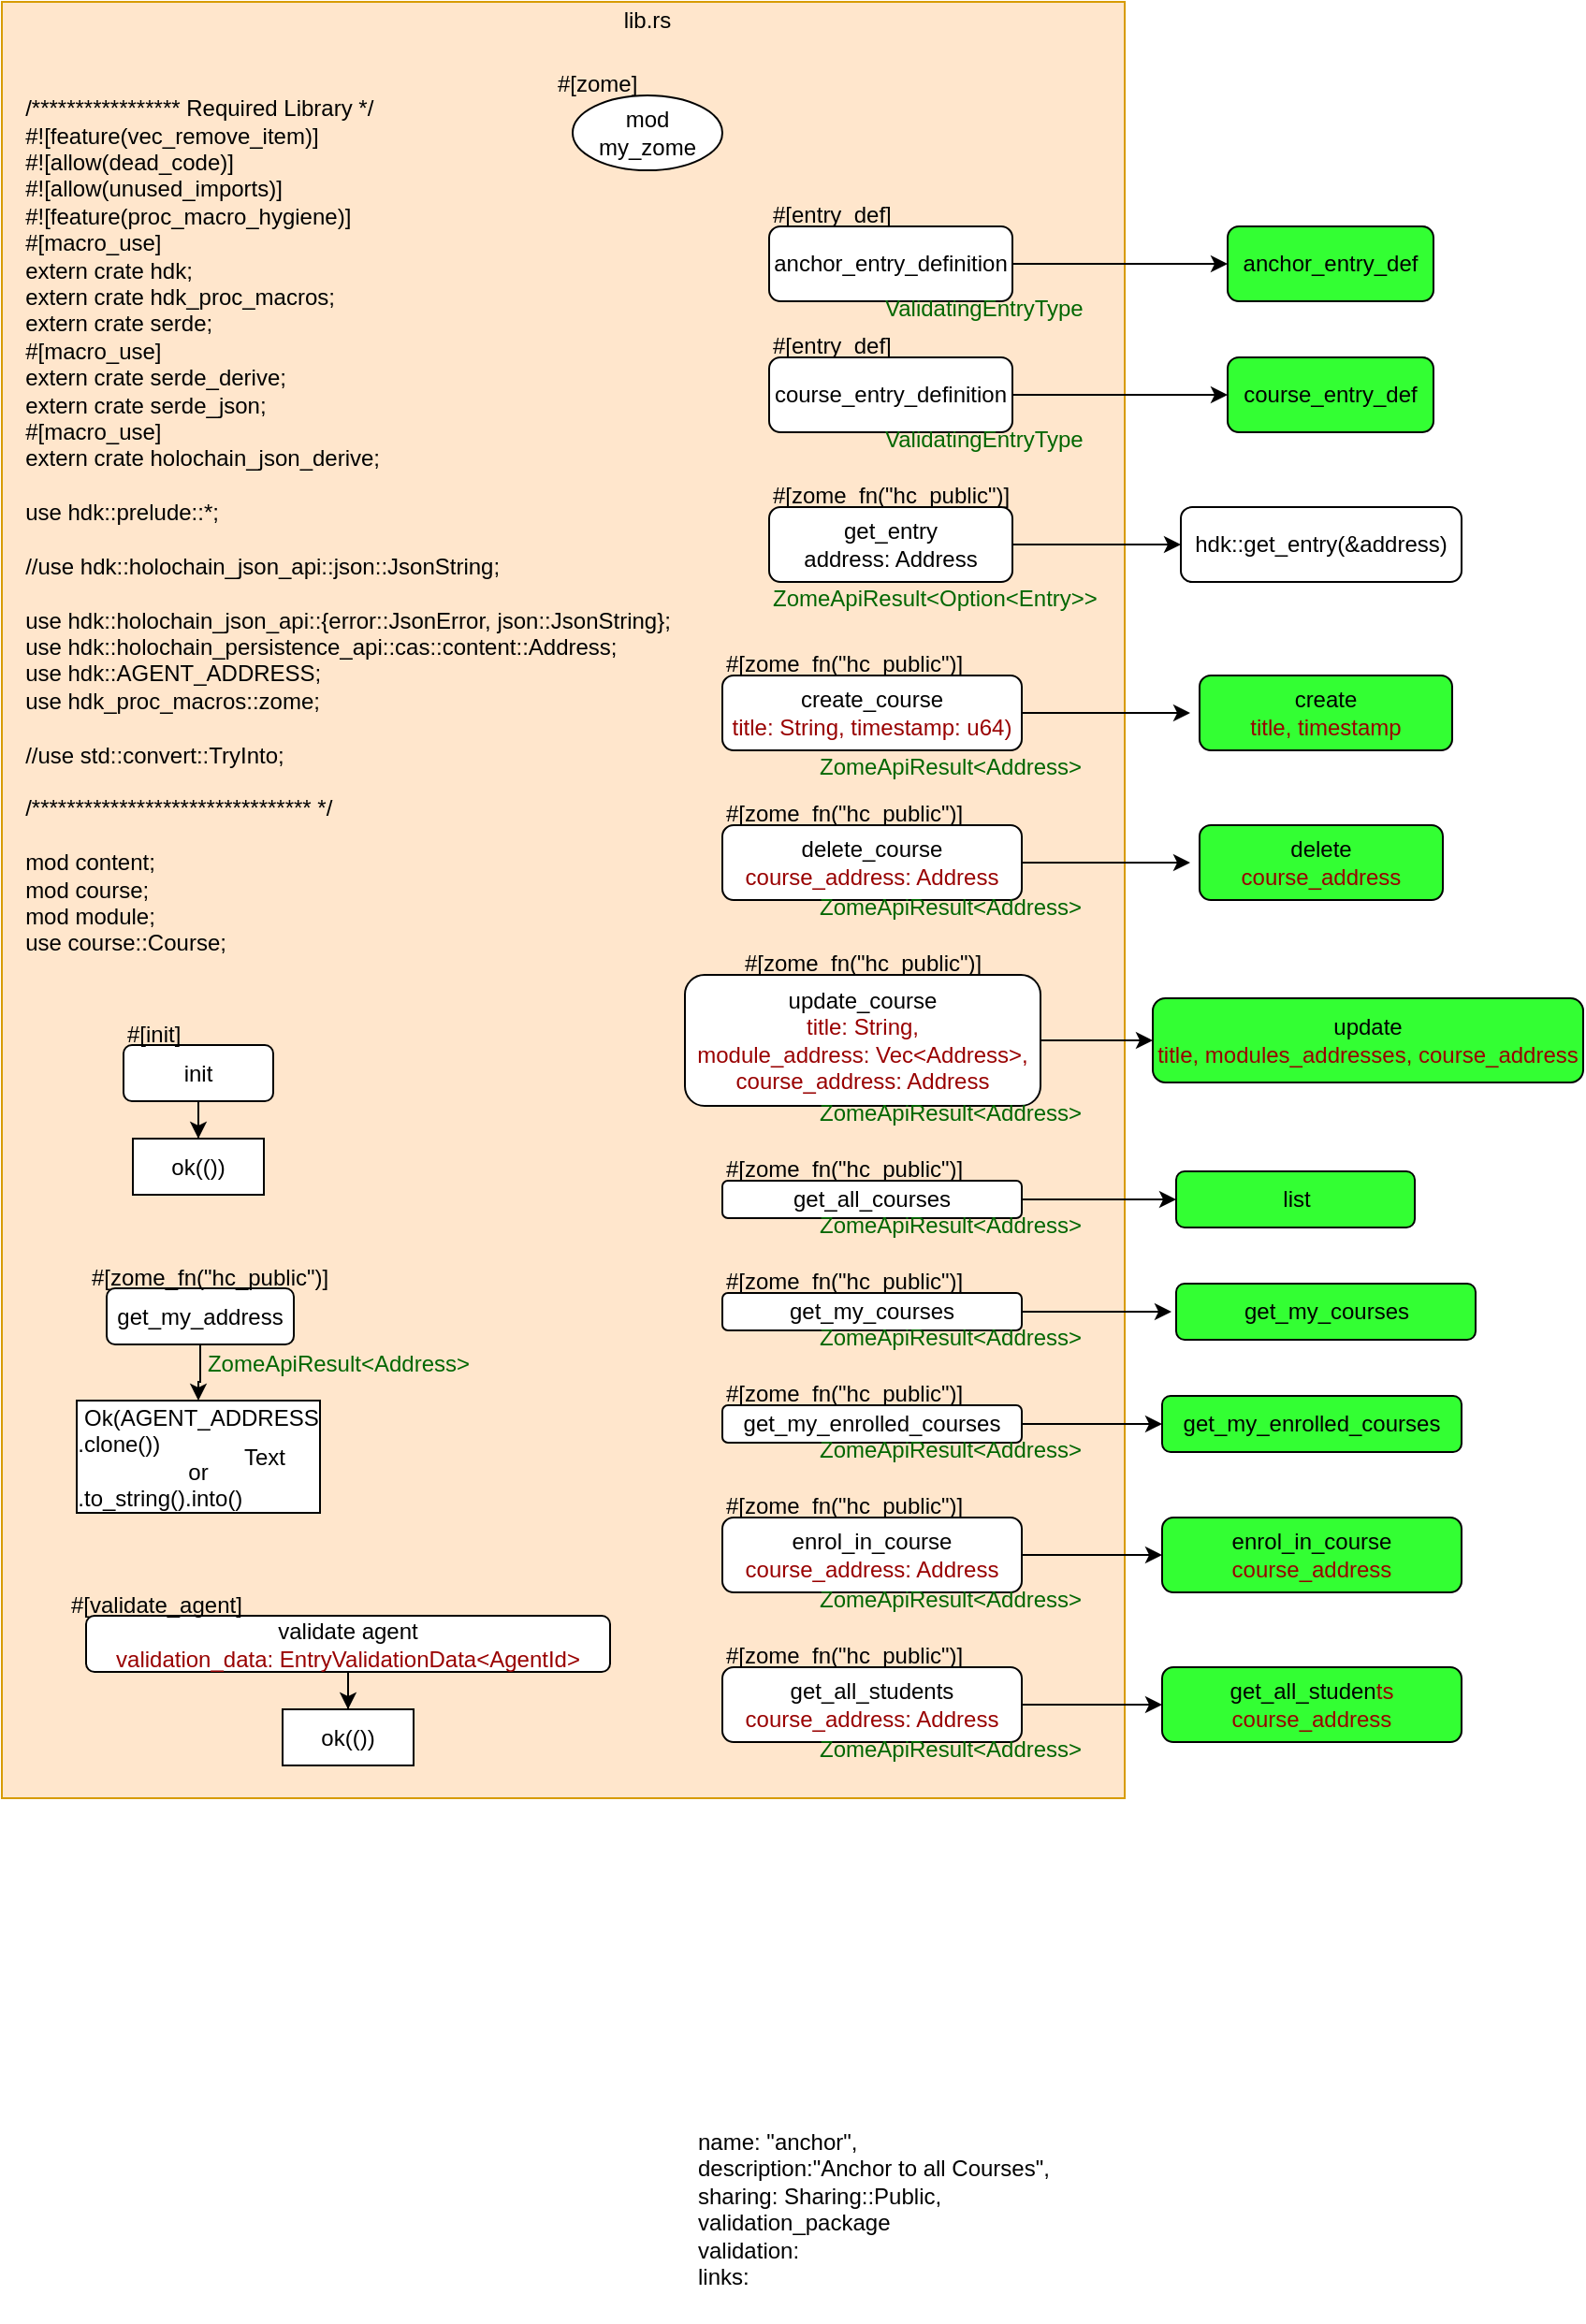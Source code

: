 <mxfile version="12.6.7" type="github" pages="9">
  <diagram id="DXIPTjjtn7do77gQKyFH" name="lib.rs">
    <mxGraphModel dx="1865" dy="553" grid="1" gridSize="10" guides="1" tooltips="1" connect="1" arrows="1" fold="1" page="1" pageScale="1" pageWidth="827" pageHeight="1169" math="0" shadow="0">
      <root>
        <mxCell id="0"/>
        <mxCell id="1" parent="0"/>
        <mxCell id="BPKDQX9KvzaL9xmLwDMY-90" value="" style="rounded=0;whiteSpace=wrap;html=1;fillColor=#ffe6cc;strokeColor=#d79b00;" parent="1" vertex="1">
          <mxGeometry x="-45" y="20" width="600" height="960" as="geometry"/>
        </mxCell>
        <mxCell id="BPKDQX9KvzaL9xmLwDMY-2" value="mod my_zome" style="ellipse;whiteSpace=wrap;html=1;" parent="1" vertex="1">
          <mxGeometry x="260" y="70" width="80" height="40" as="geometry"/>
        </mxCell>
        <mxCell id="BPKDQX9KvzaL9xmLwDMY-19" style="edgeStyle=orthogonalEdgeStyle;rounded=0;orthogonalLoop=1;jettySize=auto;html=1;entryX=0.5;entryY=0;entryDx=0;entryDy=0;" parent="1" source="BPKDQX9KvzaL9xmLwDMY-4" target="BPKDQX9KvzaL9xmLwDMY-8" edge="1">
          <mxGeometry relative="1" as="geometry"/>
        </mxCell>
        <mxCell id="BPKDQX9KvzaL9xmLwDMY-4" value="init" style="rounded=1;whiteSpace=wrap;html=1;" parent="1" vertex="1">
          <mxGeometry x="20" y="577.5" width="80" height="30" as="geometry"/>
        </mxCell>
        <mxCell id="BPKDQX9KvzaL9xmLwDMY-22" style="edgeStyle=orthogonalEdgeStyle;rounded=0;orthogonalLoop=1;jettySize=auto;html=1;entryX=0.5;entryY=0;entryDx=0;entryDy=0;" parent="1" source="BPKDQX9KvzaL9xmLwDMY-6" target="BPKDQX9KvzaL9xmLwDMY-9" edge="1">
          <mxGeometry relative="1" as="geometry"/>
        </mxCell>
        <mxCell id="BPKDQX9KvzaL9xmLwDMY-6" value="&lt;div&gt;validate agent&lt;/div&gt;&lt;font color=&quot;#990000&quot;&gt;validation_data: EntryValidationData&amp;lt;AgentId&amp;gt;&lt;/font&gt;" style="rounded=1;whiteSpace=wrap;html=1;" parent="1" vertex="1">
          <mxGeometry y="882.5" width="280" height="30" as="geometry"/>
        </mxCell>
        <mxCell id="BPKDQX9KvzaL9xmLwDMY-23" style="edgeStyle=orthogonalEdgeStyle;rounded=0;orthogonalLoop=1;jettySize=auto;html=1;entryX=0.5;entryY=0;entryDx=0;entryDy=0;" parent="1" source="BPKDQX9KvzaL9xmLwDMY-10" target="BPKDQX9KvzaL9xmLwDMY-12" edge="1">
          <mxGeometry relative="1" as="geometry"/>
        </mxCell>
        <mxCell id="BPKDQX9KvzaL9xmLwDMY-10" value="get_my_address" style="rounded=1;whiteSpace=wrap;html=1;" parent="1" vertex="1">
          <mxGeometry x="11.0" y="707.5" width="100" height="30" as="geometry"/>
        </mxCell>
        <mxCell id="BPKDQX9KvzaL9xmLwDMY-7" value="lib.rs" style="text;html=1;strokeColor=none;fillColor=none;align=center;verticalAlign=middle;whiteSpace=wrap;rounded=0;" parent="1" vertex="1">
          <mxGeometry x="280" y="20" width="40" height="20" as="geometry"/>
        </mxCell>
        <mxCell id="BPKDQX9KvzaL9xmLwDMY-8" value="ok(())" style="rounded=0;whiteSpace=wrap;html=1;" parent="1" vertex="1">
          <mxGeometry x="25" y="627.5" width="70" height="30" as="geometry"/>
        </mxCell>
        <mxCell id="BPKDQX9KvzaL9xmLwDMY-9" value="ok(())" style="rounded=0;whiteSpace=wrap;html=1;" parent="1" vertex="1">
          <mxGeometry x="105" y="932.5" width="70" height="30" as="geometry"/>
        </mxCell>
        <mxCell id="BPKDQX9KvzaL9xmLwDMY-12" value="&lt;div&gt;&amp;nbsp;Ok(AGENT_ADDRESS&lt;/div&gt;&lt;div align=&quot;left&quot;&gt;.clone())&lt;/div&gt;&lt;div&gt;or&lt;/div&gt;&lt;div align=&quot;left&quot;&gt;.to_string().into()&lt;br&gt;&lt;/div&gt;" style="rounded=0;whiteSpace=wrap;html=1;" parent="1" vertex="1">
          <mxGeometry x="-5" y="767.5" width="130" height="60" as="geometry"/>
        </mxCell>
        <mxCell id="BPKDQX9KvzaL9xmLwDMY-25" value="#[init]" style="text;html=1;" parent="1" vertex="1">
          <mxGeometry x="20" y="557.5" width="50" height="30" as="geometry"/>
        </mxCell>
        <mxCell id="BPKDQX9KvzaL9xmLwDMY-27" value="#[validate_agent]" style="text;html=1;" parent="1" vertex="1">
          <mxGeometry x="-10" y="862.5" width="110" height="30" as="geometry"/>
        </mxCell>
        <mxCell id="BPKDQX9KvzaL9xmLwDMY-28" value="#[zome_fn(&quot;hc_public&quot;)]" style="text;html=1;" parent="1" vertex="1">
          <mxGeometry x="1" y="687.5" width="150" height="30" as="geometry"/>
        </mxCell>
        <mxCell id="sYRBEX_hVr7ViA64qe-t-1" style="edgeStyle=orthogonalEdgeStyle;rounded=0;orthogonalLoop=1;jettySize=auto;html=1;" parent="1" source="BPKDQX9KvzaL9xmLwDMY-29" edge="1">
          <mxGeometry relative="1" as="geometry">
            <mxPoint x="610" y="160" as="targetPoint"/>
          </mxGeometry>
        </mxCell>
        <mxCell id="BPKDQX9KvzaL9xmLwDMY-29" value="anchor_entry_definition" style="rounded=1;whiteSpace=wrap;html=1;" parent="1" vertex="1">
          <mxGeometry x="365" y="140" width="130" height="40" as="geometry"/>
        </mxCell>
        <mxCell id="BPKDQX9KvzaL9xmLwDMY-31" value="#[entry_def]" style="text;html=1;" parent="1" vertex="1">
          <mxGeometry x="365" y="120" width="90" height="20" as="geometry"/>
        </mxCell>
        <mxCell id="9Cc2E70YcdbBU3URQo2y-1" style="edgeStyle=orthogonalEdgeStyle;rounded=0;orthogonalLoop=1;jettySize=auto;html=1;entryX=0;entryY=0.5;entryDx=0;entryDy=0;" parent="1" source="BPKDQX9KvzaL9xmLwDMY-32" target="1-dCx7ayfFpRJO6_NZij-1" edge="1">
          <mxGeometry relative="1" as="geometry"/>
        </mxCell>
        <mxCell id="BPKDQX9KvzaL9xmLwDMY-32" value="course_entry_definition" style="rounded=1;whiteSpace=wrap;html=1;" parent="1" vertex="1">
          <mxGeometry x="365" y="210" width="130" height="40" as="geometry"/>
        </mxCell>
        <mxCell id="BPKDQX9KvzaL9xmLwDMY-33" value="#[entry_def]" style="text;html=1;" parent="1" vertex="1">
          <mxGeometry x="365" y="190" width="90" height="20" as="geometry"/>
        </mxCell>
        <mxCell id="BPKDQX9KvzaL9xmLwDMY-37" value="&lt;div&gt;&lt;font color=&quot;#006600&quot;&gt;ZomeApiResult&amp;lt;Address&amp;gt;&lt;br&gt;&lt;/font&gt;&lt;/div&gt;" style="text;html=1;strokeColor=none;fillColor=none;align=center;verticalAlign=middle;whiteSpace=wrap;rounded=0;" parent="1" vertex="1">
          <mxGeometry x="50" y="737.5" width="170" height="20" as="geometry"/>
        </mxCell>
        <mxCell id="T_4qSHEh6NbkcvrsZpWz-3" style="edgeStyle=orthogonalEdgeStyle;rounded=0;orthogonalLoop=1;jettySize=auto;html=1;" edge="1" parent="1" source="BPKDQX9KvzaL9xmLwDMY-42">
          <mxGeometry relative="1" as="geometry">
            <mxPoint x="590" y="400" as="targetPoint"/>
          </mxGeometry>
        </mxCell>
        <mxCell id="BPKDQX9KvzaL9xmLwDMY-42" value="&lt;div&gt;create_course&lt;/div&gt;&lt;div&gt;&lt;font color=&quot;#990000&quot;&gt;title: String, timestamp: u64)&lt;/font&gt;&lt;br&gt;&lt;/div&gt;" style="rounded=1;whiteSpace=wrap;html=1;" parent="1" vertex="1">
          <mxGeometry x="340" y="380" width="160" height="40" as="geometry"/>
        </mxCell>
        <mxCell id="BPKDQX9KvzaL9xmLwDMY-43" value="#[zome_fn(&quot;hc_public&quot;)]" style="text;html=1;" parent="1" vertex="1">
          <mxGeometry x="340" y="360" width="90" height="20" as="geometry"/>
        </mxCell>
        <mxCell id="BPKDQX9KvzaL9xmLwDMY-46" value="Text" style="text;html=1;align=center;verticalAlign=middle;resizable=0;points=[];autosize=1;" parent="1" vertex="1">
          <mxGeometry x="75" y="787.5" width="40" height="20" as="geometry"/>
        </mxCell>
        <mxCell id="T9cRb3DSbUy0IrTT3bFP-2" style="edgeStyle=orthogonalEdgeStyle;rounded=0;orthogonalLoop=1;jettySize=auto;html=1;" edge="1" parent="1" source="BPKDQX9KvzaL9xmLwDMY-47">
          <mxGeometry relative="1" as="geometry">
            <mxPoint x="590" y="480" as="targetPoint"/>
          </mxGeometry>
        </mxCell>
        <mxCell id="BPKDQX9KvzaL9xmLwDMY-47" value="&lt;div&gt;delete_course&lt;/div&gt;&lt;div&gt;&lt;font color=&quot;#990000&quot;&gt;course_address: Address&lt;/font&gt;&lt;br&gt;&lt;/div&gt;" style="rounded=1;whiteSpace=wrap;html=1;" parent="1" vertex="1">
          <mxGeometry x="340" y="460" width="160" height="40" as="geometry"/>
        </mxCell>
        <mxCell id="BPKDQX9KvzaL9xmLwDMY-48" value="#[zome_fn(&quot;hc_public&quot;)]" style="text;html=1;" parent="1" vertex="1">
          <mxGeometry x="340" y="440" width="90" height="20" as="geometry"/>
        </mxCell>
        <mxCell id="BPKDQX9KvzaL9xmLwDMY-49" value="&lt;font color=&quot;#006600&quot;&gt;ValidatingEntryType&lt;/font&gt;" style="text;html=1;" parent="1" vertex="1">
          <mxGeometry x="425" y="170" width="130" height="30" as="geometry"/>
        </mxCell>
        <mxCell id="BPKDQX9KvzaL9xmLwDMY-51" value="&lt;font color=&quot;#006600&quot;&gt;ValidatingEntryType&lt;/font&gt;" style="text;html=1;" parent="1" vertex="1">
          <mxGeometry x="425" y="240" width="130" height="30" as="geometry"/>
        </mxCell>
        <mxCell id="BPKDQX9KvzaL9xmLwDMY-52" value="&lt;font color=&quot;#006600&quot;&gt;ZomeApiResult&amp;lt;Address&amp;gt;&lt;/font&gt;" style="text;html=1;" parent="1" vertex="1">
          <mxGeometry x="390" y="415" width="150" height="30" as="geometry"/>
        </mxCell>
        <mxCell id="BPKDQX9KvzaL9xmLwDMY-53" value="&lt;font color=&quot;#006600&quot;&gt;ZomeApiResult&amp;lt;Address&amp;gt;&lt;/font&gt;" style="text;html=1;" parent="1" vertex="1">
          <mxGeometry x="390" y="490" width="150" height="30" as="geometry"/>
        </mxCell>
        <mxCell id="QeaxwachH8ITgzLCpMYT-2" style="edgeStyle=orthogonalEdgeStyle;rounded=0;orthogonalLoop=1;jettySize=auto;html=1;entryX=0;entryY=0.5;entryDx=0;entryDy=0;" edge="1" parent="1" source="BPKDQX9KvzaL9xmLwDMY-60" target="QeaxwachH8ITgzLCpMYT-1">
          <mxGeometry relative="1" as="geometry"/>
        </mxCell>
        <mxCell id="BPKDQX9KvzaL9xmLwDMY-60" value="&lt;div&gt;update_course&lt;/div&gt;&lt;div&gt;&lt;font color=&quot;#990000&quot;&gt;title: String, &lt;br&gt;&lt;/font&gt;&lt;/div&gt;&lt;div&gt;&lt;font color=&quot;#990000&quot;&gt;module_address: Vec&amp;lt;Address&amp;gt;, &lt;br&gt;&lt;/font&gt;&lt;/div&gt;&lt;div&gt;&lt;font color=&quot;#990000&quot;&gt;course_address: Address&lt;/font&gt;&lt;br&gt;&lt;/div&gt;" style="rounded=1;whiteSpace=wrap;html=1;" parent="1" vertex="1">
          <mxGeometry x="320" y="540" width="190" height="70" as="geometry"/>
        </mxCell>
        <mxCell id="BPKDQX9KvzaL9xmLwDMY-61" value="#[zome_fn(&quot;hc_public&quot;)]" style="text;html=1;" parent="1" vertex="1">
          <mxGeometry x="350" y="520" width="90" height="20" as="geometry"/>
        </mxCell>
        <mxCell id="BPKDQX9KvzaL9xmLwDMY-62" value="&lt;font color=&quot;#006600&quot;&gt;ZomeApiResult&amp;lt;Address&amp;gt;&lt;/font&gt;" style="text;html=1;" parent="1" vertex="1">
          <mxGeometry x="390" y="600" width="150" height="30" as="geometry"/>
        </mxCell>
        <mxCell id="uHlve_pofajbCsK1crNg-2" style="edgeStyle=orthogonalEdgeStyle;rounded=0;orthogonalLoop=1;jettySize=auto;html=1;entryX=0;entryY=0.5;entryDx=0;entryDy=0;" edge="1" parent="1" source="BPKDQX9KvzaL9xmLwDMY-66" target="uHlve_pofajbCsK1crNg-1">
          <mxGeometry relative="1" as="geometry"/>
        </mxCell>
        <mxCell id="BPKDQX9KvzaL9xmLwDMY-66" value="&lt;div&gt;get_all_courses&lt;/div&gt;" style="rounded=1;whiteSpace=wrap;html=1;" parent="1" vertex="1">
          <mxGeometry x="340" y="650" width="160" height="20" as="geometry"/>
        </mxCell>
        <mxCell id="BPKDQX9KvzaL9xmLwDMY-67" value="#[zome_fn(&quot;hc_public&quot;)]" style="text;html=1;" parent="1" vertex="1">
          <mxGeometry x="340" y="630" width="90" height="20" as="geometry"/>
        </mxCell>
        <mxCell id="BPKDQX9KvzaL9xmLwDMY-68" value="&lt;font color=&quot;#006600&quot;&gt;ZomeApiResult&amp;lt;Address&amp;gt;&lt;/font&gt;" style="text;html=1;" parent="1" vertex="1">
          <mxGeometry x="390" y="660" width="150" height="30" as="geometry"/>
        </mxCell>
        <mxCell id="CiQeSqm9GlmW5YNpODYV-2" style="edgeStyle=orthogonalEdgeStyle;rounded=0;orthogonalLoop=1;jettySize=auto;html=1;" edge="1" parent="1" source="BPKDQX9KvzaL9xmLwDMY-70">
          <mxGeometry relative="1" as="geometry">
            <mxPoint x="580" y="720" as="targetPoint"/>
          </mxGeometry>
        </mxCell>
        <mxCell id="BPKDQX9KvzaL9xmLwDMY-70" value="&lt;div&gt;get_my_courses&lt;/div&gt;" style="rounded=1;whiteSpace=wrap;html=1;" parent="1" vertex="1">
          <mxGeometry x="340" y="710" width="160" height="20" as="geometry"/>
        </mxCell>
        <mxCell id="BPKDQX9KvzaL9xmLwDMY-71" value="#[zome_fn(&quot;hc_public&quot;)]" style="text;html=1;" parent="1" vertex="1">
          <mxGeometry x="340" y="690" width="90" height="20" as="geometry"/>
        </mxCell>
        <mxCell id="BPKDQX9KvzaL9xmLwDMY-72" value="&lt;font color=&quot;#006600&quot;&gt;ZomeApiResult&amp;lt;Address&amp;gt;&lt;/font&gt;" style="text;html=1;" parent="1" vertex="1">
          <mxGeometry x="390" y="720" width="150" height="30" as="geometry"/>
        </mxCell>
        <mxCell id="CiQeSqm9GlmW5YNpODYV-3" style="edgeStyle=orthogonalEdgeStyle;rounded=0;orthogonalLoop=1;jettySize=auto;html=1;entryX=0;entryY=0.5;entryDx=0;entryDy=0;" edge="1" parent="1" source="BPKDQX9KvzaL9xmLwDMY-73" target="nhXxoEbPucU11t1gjoco-1">
          <mxGeometry relative="1" as="geometry"/>
        </mxCell>
        <mxCell id="BPKDQX9KvzaL9xmLwDMY-73" value="get_my_enrolled_courses" style="rounded=1;whiteSpace=wrap;html=1;" parent="1" vertex="1">
          <mxGeometry x="340" y="770" width="160" height="20" as="geometry"/>
        </mxCell>
        <mxCell id="BPKDQX9KvzaL9xmLwDMY-74" value="#[zome_fn(&quot;hc_public&quot;)]" style="text;html=1;" parent="1" vertex="1">
          <mxGeometry x="340" y="750" width="90" height="20" as="geometry"/>
        </mxCell>
        <mxCell id="BPKDQX9KvzaL9xmLwDMY-75" value="&lt;font color=&quot;#006600&quot;&gt;ZomeApiResult&amp;lt;Address&amp;gt;&lt;/font&gt;" style="text;html=1;" parent="1" vertex="1">
          <mxGeometry x="390" y="780" width="150" height="30" as="geometry"/>
        </mxCell>
        <mxCell id="CiQeSqm9GlmW5YNpODYV-4" style="edgeStyle=orthogonalEdgeStyle;rounded=0;orthogonalLoop=1;jettySize=auto;html=1;entryX=0;entryY=0.5;entryDx=0;entryDy=0;" edge="1" parent="1" source="BPKDQX9KvzaL9xmLwDMY-76" target="I6SvL49ZVfE7JqHlYanj-1">
          <mxGeometry relative="1" as="geometry"/>
        </mxCell>
        <mxCell id="BPKDQX9KvzaL9xmLwDMY-76" value="&lt;div&gt;enrol_in_course&lt;/div&gt;&lt;div&gt;&lt;font color=&quot;#990000&quot;&gt;course_address: Address&lt;/font&gt;&lt;br&gt;&lt;/div&gt;" style="rounded=1;whiteSpace=wrap;html=1;" parent="1" vertex="1">
          <mxGeometry x="340" y="830" width="160" height="40" as="geometry"/>
        </mxCell>
        <mxCell id="BPKDQX9KvzaL9xmLwDMY-77" value="#[zome_fn(&quot;hc_public&quot;)]" style="text;html=1;" parent="1" vertex="1">
          <mxGeometry x="340" y="810" width="90" height="20" as="geometry"/>
        </mxCell>
        <mxCell id="BPKDQX9KvzaL9xmLwDMY-78" value="&lt;font color=&quot;#006600&quot;&gt;ZomeApiResult&amp;lt;Address&amp;gt;&lt;/font&gt;" style="text;html=1;" parent="1" vertex="1">
          <mxGeometry x="390" y="860" width="150" height="30" as="geometry"/>
        </mxCell>
        <mxCell id="CiQeSqm9GlmW5YNpODYV-5" style="edgeStyle=orthogonalEdgeStyle;rounded=0;orthogonalLoop=1;jettySize=auto;html=1;entryX=0;entryY=0.5;entryDx=0;entryDy=0;" edge="1" parent="1" source="BPKDQX9KvzaL9xmLwDMY-79" target="CiQeSqm9GlmW5YNpODYV-1">
          <mxGeometry relative="1" as="geometry"/>
        </mxCell>
        <mxCell id="BPKDQX9KvzaL9xmLwDMY-79" value="&lt;div&gt;get_all_students&lt;br&gt;&lt;/div&gt;&lt;div&gt;&lt;font color=&quot;#990000&quot;&gt;course_address: Address&lt;/font&gt;&lt;br&gt;&lt;/div&gt;" style="rounded=1;whiteSpace=wrap;html=1;" parent="1" vertex="1">
          <mxGeometry x="340" y="910" width="160" height="40" as="geometry"/>
        </mxCell>
        <mxCell id="BPKDQX9KvzaL9xmLwDMY-80" value="#[zome_fn(&quot;hc_public&quot;)]" style="text;html=1;" parent="1" vertex="1">
          <mxGeometry x="340" y="890" width="90" height="20" as="geometry"/>
        </mxCell>
        <mxCell id="BPKDQX9KvzaL9xmLwDMY-81" value="&lt;font color=&quot;#006600&quot;&gt;ZomeApiResult&amp;lt;Address&amp;gt;&lt;/font&gt;" style="text;html=1;" parent="1" vertex="1">
          <mxGeometry x="390" y="940" width="150" height="30" as="geometry"/>
        </mxCell>
        <mxCell id="L5FAuuHAnY7-9ZCyquhL-2" style="edgeStyle=orthogonalEdgeStyle;rounded=0;orthogonalLoop=1;jettySize=auto;html=1;entryX=0;entryY=0.5;entryDx=0;entryDy=0;" edge="1" parent="1" source="BPKDQX9KvzaL9xmLwDMY-85" target="L5FAuuHAnY7-9ZCyquhL-1">
          <mxGeometry relative="1" as="geometry"/>
        </mxCell>
        <mxCell id="BPKDQX9KvzaL9xmLwDMY-85" value="&lt;div&gt;get_entry&lt;/div&gt;&lt;div&gt;address: Address&lt;br&gt;&lt;/div&gt;" style="rounded=1;whiteSpace=wrap;html=1;" parent="1" vertex="1">
          <mxGeometry x="365" y="290" width="130" height="40" as="geometry"/>
        </mxCell>
        <mxCell id="BPKDQX9KvzaL9xmLwDMY-86" value="#[zome_fn(&quot;hc_public&quot;)]" style="text;html=1;" parent="1" vertex="1">
          <mxGeometry x="365" y="270" width="90" height="20" as="geometry"/>
        </mxCell>
        <mxCell id="BPKDQX9KvzaL9xmLwDMY-87" value="&lt;font color=&quot;#006600&quot;&gt;ZomeApiResult&amp;lt;Option&amp;lt;Entry&amp;gt;&amp;gt;&lt;/font&gt;" style="text;html=1;" parent="1" vertex="1">
          <mxGeometry x="365" y="325" width="130" height="30" as="geometry"/>
        </mxCell>
        <mxCell id="BPKDQX9KvzaL9xmLwDMY-92" value="#[zome]" style="text;html=1;" parent="1" vertex="1">
          <mxGeometry x="250" y="50" width="70" height="30" as="geometry"/>
        </mxCell>
        <mxCell id="BPKDQX9KvzaL9xmLwDMY-94" value="&lt;div align=&quot;left&quot;&gt;/***************** Required Library */&lt;br&gt;#![feature(vec_remove_item)]&lt;br&gt;#![allow(dead_code)]&lt;br&gt;#![allow(unused_imports)]&lt;br&gt;#![feature(proc_macro_hygiene)]&lt;br&gt;#[macro_use]&lt;br&gt;extern crate hdk;&lt;br&gt;extern crate hdk_proc_macros;&lt;br&gt;extern crate serde;&lt;br&gt;#[macro_use]&lt;br&gt;extern crate serde_derive;&lt;br&gt;extern crate serde_json;&lt;br&gt;#[macro_use]&lt;br&gt;extern crate holochain_json_derive;&lt;br&gt;&lt;br&gt;use hdk::prelude::*;&lt;br&gt;&lt;br&gt;//use hdk::holochain_json_api::json::JsonString;&lt;br&gt;&lt;br&gt;use hdk::holochain_json_api::{error::JsonError, json::JsonString};&lt;br&gt;use hdk::holochain_persistence_api::cas::content::Address;&lt;br&gt;use hdk::AGENT_ADDRESS;&lt;br&gt;use hdk_proc_macros::zome;&lt;br&gt;&lt;br&gt;//use std::convert::TryInto;&lt;br&gt;&lt;br&gt;/******************************** */&lt;br&gt;&lt;br&gt;mod content;&lt;br&gt;mod course;&lt;br&gt;mod module;&lt;br&gt;use course::Course;&lt;br&gt;&lt;/div&gt;" style="text;html=1;strokeColor=none;fillColor=none;align=center;verticalAlign=middle;whiteSpace=wrap;rounded=0;" parent="1" vertex="1">
          <mxGeometry x="-35" y="290" width="350" height="20" as="geometry"/>
        </mxCell>
        <mxCell id="CybLcgVTm1H960XqOHh7-35" value="name: &quot;anchor&quot;,&lt;br&gt;                description:&quot;Anchor to all Courses&quot;,&lt;br&gt;&lt;div&gt;                sharing: Sharing::Public,&lt;/div&gt;&lt;div&gt;validation_package&lt;/div&gt;&lt;div&gt;validation:&lt;/div&gt;&lt;div&gt;links:&lt;/div&gt;" style="text;html=1;" parent="1" vertex="1">
          <mxGeometry x="325" y="1150" width="210" height="110" as="geometry"/>
        </mxCell>
        <UserObject label="anchor_entry_def" link="data:page/id,Gmvdt3g-6km1qL-UM3GM" id="ZBpXJErYbTHUjCNmvLEJ-1">
          <mxCell style="rounded=1;whiteSpace=wrap;html=1;fillColor=#33FF33;" parent="1" vertex="1">
            <mxGeometry x="610" y="140" width="110" height="40" as="geometry"/>
          </mxCell>
        </UserObject>
        <UserObject label="course_entry_def" link="data:page/id,LGvd9IhJxzemNmygLMf5" id="1-dCx7ayfFpRJO6_NZij-1">
          <mxCell style="rounded=1;whiteSpace=wrap;html=1;fillColor=#33FF33;" parent="1" vertex="1">
            <mxGeometry x="610" y="210" width="110" height="40" as="geometry"/>
          </mxCell>
        </UserObject>
        <UserObject label="create&lt;br&gt;&lt;font color=&quot;#990000&quot;&gt;title, timestamp&lt;br&gt;&lt;/font&gt;" link="data:page/id,MCmtantAbpTTfe5g0qaD" id="T_4qSHEh6NbkcvrsZpWz-1">
          <mxCell style="rounded=1;whiteSpace=wrap;html=1;fillColor=#33FF33;" vertex="1" parent="1">
            <mxGeometry x="595" y="380" width="135" height="40" as="geometry"/>
          </mxCell>
        </UserObject>
        <mxCell id="L5FAuuHAnY7-9ZCyquhL-1" value="hdk::get_entry(&amp;amp;address)" style="rounded=1;whiteSpace=wrap;html=1;fillColor=#FFFFFF;" vertex="1" parent="1">
          <mxGeometry x="585" y="290" width="150" height="40" as="geometry"/>
        </mxCell>
        <UserObject label="delete&lt;br&gt;&lt;font color=&quot;#990000&quot;&gt;course_address&lt;br&gt;&lt;/font&gt;" link="data:page/id,MCmtantAbpTTfe5g0qaD" id="T9cRb3DSbUy0IrTT3bFP-1">
          <mxCell style="rounded=1;whiteSpace=wrap;html=1;fillColor=#33FF33;" vertex="1" parent="1">
            <mxGeometry x="595" y="460" width="130" height="40" as="geometry"/>
          </mxCell>
        </UserObject>
        <UserObject label="update&lt;br&gt;&lt;div align=&quot;left&quot;&gt;&lt;font color=&quot;#990000&quot;&gt;title, modules_addresses, course_address&lt;br&gt;&lt;/font&gt;&lt;/div&gt;" link="data:page/id,MCmtantAbpTTfe5g0qaD" id="QeaxwachH8ITgzLCpMYT-1">
          <mxCell style="rounded=1;whiteSpace=wrap;html=1;fillColor=#33FF33;" vertex="1" parent="1">
            <mxGeometry x="570" y="552.5" width="230" height="45" as="geometry"/>
          </mxCell>
        </UserObject>
        <UserObject label="list" link="data:page/id,MCmtantAbpTTfe5g0qaD" id="uHlve_pofajbCsK1crNg-1">
          <mxCell style="rounded=1;whiteSpace=wrap;html=1;fillColor=#33FF33;" vertex="1" parent="1">
            <mxGeometry x="582.5" y="645" width="127.5" height="30" as="geometry"/>
          </mxCell>
        </UserObject>
        <UserObject label="get_my_courses" link="data:page/id,MCmtantAbpTTfe5g0qaD" id="gtlHXqYlqQ0C6MJCiXMT-1">
          <mxCell style="rounded=1;whiteSpace=wrap;html=1;fillColor=#33FF33;" vertex="1" parent="1">
            <mxGeometry x="582.5" y="705" width="160" height="30" as="geometry"/>
          </mxCell>
        </UserObject>
        <UserObject label="get_my_enrolled_courses" link="data:page/id,MCmtantAbpTTfe5g0qaD" id="nhXxoEbPucU11t1gjoco-1">
          <mxCell style="rounded=1;whiteSpace=wrap;html=1;fillColor=#33FF33;" vertex="1" parent="1">
            <mxGeometry x="575" y="765" width="160" height="30" as="geometry"/>
          </mxCell>
        </UserObject>
        <UserObject label="&lt;div&gt;enrol_in_course&lt;/div&gt;&lt;font color=&quot;#990000&quot;&gt;course_address&lt;br&gt;&lt;/font&gt;" link="data:page/id,MCmtantAbpTTfe5g0qaD" id="I6SvL49ZVfE7JqHlYanj-1">
          <mxCell style="rounded=1;whiteSpace=wrap;html=1;fillColor=#33FF33;" vertex="1" parent="1">
            <mxGeometry x="575" y="830" width="160" height="40" as="geometry"/>
          </mxCell>
        </UserObject>
        <UserObject label="&lt;div&gt;get_all_studen&lt;font color=&quot;#990000&quot;&gt;ts&lt;/font&gt;&lt;/div&gt;&lt;font color=&quot;#990000&quot;&gt;course_address&lt;br&gt;&lt;/font&gt;" link="data:page/id,MCmtantAbpTTfe5g0qaD" id="CiQeSqm9GlmW5YNpODYV-1">
          <mxCell style="rounded=1;whiteSpace=wrap;html=1;fillColor=#33FF33;" vertex="1" parent="1">
            <mxGeometry x="575" y="910" width="160" height="40" as="geometry"/>
          </mxCell>
        </UserObject>
      </root>
    </mxGraphModel>
  </diagram>
  <diagram id="9UC0sf5pN4nqNUrTQWEj" name="course: Course">
    <mxGraphModel dx="211" dy="553" grid="1" gridSize="10" guides="1" tooltips="1" connect="1" arrows="1" fold="1" page="1" pageScale="1" pageWidth="827" pageHeight="1169" math="0" shadow="0">
      <root>
        <mxCell id="M33UoNMTCU6-tiE0HSeG-0"/>
        <mxCell id="M33UoNMTCU6-tiE0HSeG-1" parent="M33UoNMTCU6-tiE0HSeG-0"/>
        <mxCell id="M33UoNMTCU6-tiE0HSeG-2" value="" style="group" parent="M33UoNMTCU6-tiE0HSeG-1" vertex="1" connectable="0">
          <mxGeometry x="1040" y="140" width="450" height="400" as="geometry"/>
        </mxCell>
        <mxCell id="M33UoNMTCU6-tiE0HSeG-3" value="" style="rounded=0;whiteSpace=wrap;html=1;fillColor=#f5f5f5;strokeColor=#666666;fontColor=#333333;" parent="M33UoNMTCU6-tiE0HSeG-2" vertex="1">
          <mxGeometry width="450" height="400" as="geometry"/>
        </mxCell>
        <mxCell id="M33UoNMTCU6-tiE0HSeG-4" value="impl Course" style="shape=process;whiteSpace=wrap;html=1;backgroundOutline=1;" parent="M33UoNMTCU6-tiE0HSeG-2" vertex="1">
          <mxGeometry x="160" y="20" width="120" height="30" as="geometry"/>
        </mxCell>
        <mxCell id="M33UoNMTCU6-tiE0HSeG-5" value="&lt;div&gt;new&lt;/div&gt;&lt;font color=&quot;#990000&quot;&gt;title: String, owner: Address, timestamp: u64&lt;/font&gt;" style="rounded=1;whiteSpace=wrap;html=1;fillColor=#33FF33;strokeColor=#82b366;" parent="M33UoNMTCU6-tiE0HSeG-2" vertex="1">
          <mxGeometry x="10" y="70" width="250" height="30" as="geometry"/>
        </mxCell>
        <mxCell id="M33UoNMTCU6-tiE0HSeG-6" value="&lt;div align=&quot;left&quot;&gt;Course {&lt;br&gt;&amp;nbsp;&amp;nbsp;&amp;nbsp;&amp;nbsp;&amp;nbsp;&amp;nbsp;&amp;nbsp;&amp;nbsp;&amp;nbsp;&amp;nbsp;&amp;nbsp; title: title,&lt;br&gt;&amp;nbsp;&amp;nbsp;&amp;nbsp;&amp;nbsp;&amp;nbsp;&amp;nbsp;&amp;nbsp;&amp;nbsp;&amp;nbsp;&amp;nbsp;&amp;nbsp; teacher_address: owner,&lt;br&gt;&amp;nbsp;&amp;nbsp;&amp;nbsp;&amp;nbsp;&amp;nbsp;&amp;nbsp;&amp;nbsp;&amp;nbsp;&amp;nbsp;&amp;nbsp;&amp;nbsp; modules: Vec::default(),&lt;br&gt;&amp;nbsp;&amp;nbsp;&amp;nbsp;&amp;nbsp;&amp;nbsp;&amp;nbsp;&amp;nbsp;&amp;nbsp;&amp;nbsp;&amp;nbsp;&amp;nbsp; timestamp: timestamp,&lt;br&gt;&amp;nbsp;&amp;nbsp;&amp;nbsp;&amp;nbsp;&amp;nbsp;&amp;nbsp;&amp;nbsp; }&lt;/div&gt;" style="rounded=0;whiteSpace=wrap;html=1;align=left;" parent="M33UoNMTCU6-tiE0HSeG-2" vertex="1">
          <mxGeometry x="47.5" y="135" width="175" height="100" as="geometry"/>
        </mxCell>
        <mxCell id="M33UoNMTCU6-tiE0HSeG-7" value="" style="edgeStyle=orthogonalEdgeStyle;rounded=0;orthogonalLoop=1;jettySize=auto;html=1;" parent="M33UoNMTCU6-tiE0HSeG-2" source="M33UoNMTCU6-tiE0HSeG-5" target="M33UoNMTCU6-tiE0HSeG-6" edge="1">
          <mxGeometry relative="1" as="geometry"/>
        </mxCell>
        <mxCell id="M33UoNMTCU6-tiE0HSeG-8" value="&lt;font color=&quot;#006600&quot;&gt;Self&lt;/font&gt;" style="text;html=1;strokeColor=none;fillColor=none;align=center;verticalAlign=middle;whiteSpace=wrap;rounded=0;" parent="M33UoNMTCU6-tiE0HSeG-2" vertex="1">
          <mxGeometry x="140" y="115" width="40" height="20" as="geometry"/>
        </mxCell>
        <mxCell id="M33UoNMTCU6-tiE0HSeG-9" value="&lt;div align=&quot;center&quot;&gt;from&lt;/div&gt;&lt;div align=&quot;left&quot;&gt;&lt;font color=&quot;#990000&quot;&gt;title: String, &lt;br&gt;&lt;/font&gt;&lt;/div&gt;&lt;div align=&quot;left&quot;&gt;&lt;font color=&quot;#990000&quot;&gt;owner: Address, &lt;br&gt;&lt;/font&gt;&lt;/div&gt;&lt;div align=&quot;left&quot;&gt;&lt;font color=&quot;#990000&quot;&gt;timestamp: u64&lt;/font&gt;&lt;/div&gt;&lt;div&gt;&lt;font color=&quot;#990000&quot;&gt;modules: Vec&amp;lt;Adress&amp;gt;&lt;/font&gt;&lt;br&gt;&lt;/div&gt;" style="rounded=1;whiteSpace=wrap;html=1;fillColor=#33FF33;strokeColor=#82b366;align=left;" parent="M33UoNMTCU6-tiE0HSeG-2" vertex="1">
          <mxGeometry x="270" y="70" width="140" height="80" as="geometry"/>
        </mxCell>
        <mxCell id="M33UoNMTCU6-tiE0HSeG-10" value="&lt;div align=&quot;left&quot;&gt;Course {&lt;br&gt;&amp;nbsp;&amp;nbsp;&amp;nbsp;&amp;nbsp;&amp;nbsp;&amp;nbsp;&amp;nbsp;&amp;nbsp;&amp;nbsp;&amp;nbsp;&amp;nbsp; title: title,&lt;br&gt;&amp;nbsp;&amp;nbsp;&amp;nbsp;&amp;nbsp;&amp;nbsp;&amp;nbsp;&amp;nbsp;&amp;nbsp;&amp;nbsp;&amp;nbsp;&amp;nbsp; teacher_address: owner,&lt;br&gt;&amp;nbsp;&amp;nbsp;&amp;nbsp;&amp;nbsp;&amp;nbsp;&amp;nbsp;&amp;nbsp;&amp;nbsp;&amp;nbsp;&amp;nbsp;&amp;nbsp; modules: Vec::default(),&lt;br&gt;&amp;nbsp;&amp;nbsp;&amp;nbsp;&amp;nbsp;&amp;nbsp;&amp;nbsp;&amp;nbsp;&amp;nbsp;&amp;nbsp;&amp;nbsp;&amp;nbsp; timestamp: timestamp,&lt;br&gt;&amp;nbsp;&amp;nbsp;&amp;nbsp;&amp;nbsp;&amp;nbsp;&amp;nbsp;&amp;nbsp; }&lt;/div&gt;" style="rounded=0;whiteSpace=wrap;html=1;align=left;" parent="M33UoNMTCU6-tiE0HSeG-2" vertex="1">
          <mxGeometry x="252.5" y="175" width="175" height="100" as="geometry"/>
        </mxCell>
        <mxCell id="M33UoNMTCU6-tiE0HSeG-11" value="" style="edgeStyle=orthogonalEdgeStyle;rounded=0;orthogonalLoop=1;jettySize=auto;html=1;" parent="M33UoNMTCU6-tiE0HSeG-2" source="M33UoNMTCU6-tiE0HSeG-9" target="M33UoNMTCU6-tiE0HSeG-10" edge="1">
          <mxGeometry relative="1" as="geometry"/>
        </mxCell>
        <mxCell id="M33UoNMTCU6-tiE0HSeG-12" value="&lt;font color=&quot;#006600&quot;&gt;Self&lt;/font&gt;" style="text;html=1;strokeColor=none;fillColor=none;align=center;verticalAlign=middle;whiteSpace=wrap;rounded=0;" parent="M33UoNMTCU6-tiE0HSeG-2" vertex="1">
          <mxGeometry x="340" y="160" width="40" height="20" as="geometry"/>
        </mxCell>
        <mxCell id="M33UoNMTCU6-tiE0HSeG-13" value="&lt;div&gt;entry&lt;/div&gt;&lt;font color=&quot;#990000&quot;&gt;&amp;amp;self&lt;/font&gt;" style="rounded=1;whiteSpace=wrap;html=1;fillColor=#33FF33;strokeColor=#82b366;" parent="M33UoNMTCU6-tiE0HSeG-2" vertex="1">
          <mxGeometry x="47.5" y="275" width="170" height="30" as="geometry"/>
        </mxCell>
        <mxCell id="M33UoNMTCU6-tiE0HSeG-14" value="Entry::App(&quot;course&quot;.into(), self.into())" style="rounded=0;whiteSpace=wrap;html=1;" parent="M33UoNMTCU6-tiE0HSeG-2" vertex="1">
          <mxGeometry x="28.75" y="337.5" width="207.5" height="32.5" as="geometry"/>
        </mxCell>
        <mxCell id="M33UoNMTCU6-tiE0HSeG-15" value="" style="edgeStyle=orthogonalEdgeStyle;rounded=0;orthogonalLoop=1;jettySize=auto;html=1;" parent="M33UoNMTCU6-tiE0HSeG-2" source="M33UoNMTCU6-tiE0HSeG-13" target="M33UoNMTCU6-tiE0HSeG-14" edge="1">
          <mxGeometry relative="1" as="geometry"/>
        </mxCell>
        <mxCell id="M33UoNMTCU6-tiE0HSeG-16" value="&lt;font color=&quot;#006600&quot;&gt;Entry&lt;/font&gt;" style="text;html=1;strokeColor=none;fillColor=none;align=center;verticalAlign=middle;whiteSpace=wrap;rounded=0;" parent="M33UoNMTCU6-tiE0HSeG-2" vertex="1">
          <mxGeometry x="130" y="310" width="40" height="20" as="geometry"/>
        </mxCell>
        <mxCell id="7Y6dzGtSMSle_XYAwj91-1" value="" style="group" parent="M33UoNMTCU6-tiE0HSeG-1" vertex="1" connectable="0">
          <mxGeometry x="1060" y="30" width="390" height="70" as="geometry"/>
        </mxCell>
        <mxCell id="7Y6dzGtSMSle_XYAwj91-2" value="&lt;div align=&quot;left&quot;&gt;&lt;b&gt;pub struct Course {&lt;br&gt;&amp;nbsp;&amp;nbsp;&amp;nbsp; title: String,&lt;br&gt;&amp;nbsp;&amp;nbsp;&amp;nbsp; teacher_address: Address,&lt;br&gt;&amp;nbsp;&amp;nbsp;&amp;nbsp; modules: Vec&amp;lt;Address&amp;gt;, // Implicit link, as relationship with module&lt;br&gt;&amp;nbsp;&amp;nbsp;&amp;nbsp; timestamp: u64,&lt;br&gt;}&lt;/b&gt;&lt;/div&gt;" style="text;html=1;strokeColor=none;fillColor=none;align=left;verticalAlign=middle;whiteSpace=wrap;rounded=0;" parent="7Y6dzGtSMSle_XYAwj91-1" vertex="1">
          <mxGeometry y="50" width="390" height="20" as="geometry"/>
        </mxCell>
        <mxCell id="7Y6dzGtSMSle_XYAwj91-3" value="#[derive(Serialize, Deserialize, Debug, self::DefaultJson, Clone)]" style="text;html=1;" parent="7Y6dzGtSMSle_XYAwj91-1" vertex="1">
          <mxGeometry width="360" height="30" as="geometry"/>
        </mxCell>
        <mxCell id="dlFvjo7b_wRYCBSY3ruL-0" value="&lt;div&gt;use&amp;nbsp;hdk::prelude::*;&lt;/div&gt;&lt;div&gt;use&amp;nbsp;hdk::AGENT_ADDRESS;&lt;/div&gt;" style="text;html=1;" vertex="1" parent="M33UoNMTCU6-tiE0HSeG-1">
          <mxGeometry x="827" width="160" height="50" as="geometry"/>
        </mxCell>
      </root>
    </mxGraphModel>
  </diagram>
  <diagram id="Gmvdt3g-6km1qL-UM3GM" name="course: anchor_entry_def">
    <mxGraphModel dx="1038" dy="553" grid="1" gridSize="10" guides="1" tooltips="1" connect="1" arrows="1" fold="1" page="1" pageScale="1" pageWidth="827" pageHeight="1169" math="0" shadow="0">
      <root>
        <mxCell id="gchoBXkzTyaEmYtx3i6a-0"/>
        <mxCell id="gchoBXkzTyaEmYtx3i6a-1" parent="gchoBXkzTyaEmYtx3i6a-0"/>
        <mxCell id="jpVONP7J3j-ntvICtFwA-0" value="" style="group" parent="gchoBXkzTyaEmYtx3i6a-1" vertex="1" connectable="0">
          <mxGeometry x="170" y="230" width="342" height="800" as="geometry"/>
        </mxCell>
        <mxCell id="jpVONP7J3j-ntvICtFwA-1" value="" style="rounded=0;whiteSpace=wrap;html=1;fillColor=#dae8fc;strokeColor=#6c8ebf;" parent="jpVONP7J3j-ntvICtFwA-0" vertex="1">
          <mxGeometry x="30" y="150" width="240" height="130" as="geometry"/>
        </mxCell>
        <mxCell id="jpVONP7J3j-ntvICtFwA-2" value="entry!" style="shape=process;whiteSpace=wrap;html=1;backgroundOutline=1;fillColor=#FFFFFF;" parent="jpVONP7J3j-ntvICtFwA-0" vertex="1">
          <mxGeometry x="90" width="110" height="30" as="geometry"/>
        </mxCell>
        <mxCell id="jpVONP7J3j-ntvICtFwA-3" value="name: &quot;anchor&quot;,&lt;br&gt;                description:&quot;Anchor to all Courses&quot;,&lt;br&gt;&lt;div&gt;                sharing: Sharing::Public,&lt;/div&gt;&lt;div&gt;&lt;font color=&quot;#0000FF&quot;&gt;validation_package&lt;/font&gt;&lt;/div&gt;&lt;div&gt;&lt;font color=&quot;#663300&quot;&gt;validation&lt;/font&gt;:&lt;/div&gt;&lt;div&gt;&lt;font color=&quot;#00331A&quot;&gt;links&lt;/font&gt;:&lt;/div&gt;" style="text;html=1;" parent="jpVONP7J3j-ntvICtFwA-0" vertex="1">
          <mxGeometry x="67.5" y="35" width="210" height="110" as="geometry"/>
        </mxCell>
        <mxCell id="jpVONP7J3j-ntvICtFwA-4" value="&lt;div&gt;&lt;font color=&quot;#0000FF&quot;&gt;validation_package&lt;/font&gt;&lt;/div&gt;&lt;font color=&quot;#990000&quot;&gt;||&lt;/font&gt;" style="shape=trapezoid;perimeter=trapezoidPerimeter;whiteSpace=wrap;html=1;fillColor=#FFFFFF;" parent="jpVONP7J3j-ntvICtFwA-0" vertex="1">
          <mxGeometry x="80" y="160" width="130" height="40" as="geometry"/>
        </mxCell>
        <mxCell id="jpVONP7J3j-ntvICtFwA-5" value="hdk::ValidationPackageDefinition::Entry" style="rounded=0;whiteSpace=wrap;html=1;fillColor=#FFFFFF;" parent="jpVONP7J3j-ntvICtFwA-0" vertex="1">
          <mxGeometry x="37.5" y="225" width="215" height="30" as="geometry"/>
        </mxCell>
        <mxCell id="jpVONP7J3j-ntvICtFwA-6" style="edgeStyle=orthogonalEdgeStyle;rounded=0;orthogonalLoop=1;jettySize=auto;html=1;entryX=0.5;entryY=0;entryDx=0;entryDy=0;" parent="jpVONP7J3j-ntvICtFwA-0" source="jpVONP7J3j-ntvICtFwA-4" target="jpVONP7J3j-ntvICtFwA-5" edge="1">
          <mxGeometry relative="1" as="geometry"/>
        </mxCell>
        <mxCell id="jpVONP7J3j-ntvICtFwA-7" value="" style="group" parent="jpVONP7J3j-ntvICtFwA-0" vertex="1" connectable="0">
          <mxGeometry x="32" y="285" width="310" height="95" as="geometry"/>
        </mxCell>
        <mxCell id="jpVONP7J3j-ntvICtFwA-8" value="" style="group" parent="jpVONP7J3j-ntvICtFwA-7" vertex="1" connectable="0">
          <mxGeometry width="310" height="95" as="geometry"/>
        </mxCell>
        <mxCell id="jpVONP7J3j-ntvICtFwA-9" value="" style="rounded=0;whiteSpace=wrap;html=1;fillColor=#ffe6cc;strokeColor=#d79b00;" parent="jpVONP7J3j-ntvICtFwA-8" vertex="1">
          <mxGeometry x="-20" width="310" height="95" as="geometry"/>
        </mxCell>
        <mxCell id="jpVONP7J3j-ntvICtFwA-10" value="&lt;div&gt;&lt;font color=&quot;#663300&quot;&gt;validation&lt;/font&gt;&lt;/div&gt;&lt;div&gt;&lt;font color=&quot;#990000&quot;&gt;|_validation_data: hdk::EntryValidationData&amp;lt;String&amp;gt;|&lt;/font&gt;&lt;/div&gt;" style="shape=trapezoid;perimeter=trapezoidPerimeter;whiteSpace=wrap;html=1;fillColor=#FFFFFF;" parent="jpVONP7J3j-ntvICtFwA-8" vertex="1">
          <mxGeometry x="-23.25" y="5" width="304.5" height="30" as="geometry"/>
        </mxCell>
        <mxCell id="jpVONP7J3j-ntvICtFwA-11" value="Ok(())" style="rounded=0;whiteSpace=wrap;html=1;fillColor=#FFFFFF;" parent="jpVONP7J3j-ntvICtFwA-8" vertex="1">
          <mxGeometry x="83" y="55.5" width="85" height="27" as="geometry"/>
        </mxCell>
        <mxCell id="jpVONP7J3j-ntvICtFwA-12" style="edgeStyle=orthogonalEdgeStyle;rounded=0;orthogonalLoop=1;jettySize=auto;html=1;entryX=0.5;entryY=0;entryDx=0;entryDy=0;" parent="jpVONP7J3j-ntvICtFwA-8" source="jpVONP7J3j-ntvICtFwA-10" target="jpVONP7J3j-ntvICtFwA-11" edge="1">
          <mxGeometry relative="1" as="geometry"/>
        </mxCell>
        <mxCell id="jpVONP7J3j-ntvICtFwA-13" value="" style="group" parent="jpVONP7J3j-ntvICtFwA-0" vertex="1" connectable="0">
          <mxGeometry y="388" width="339.13" height="412" as="geometry"/>
        </mxCell>
        <mxCell id="jpVONP7J3j-ntvICtFwA-14" value="" style="rounded=0;whiteSpace=wrap;html=1;fillColor=#d5e8d4;strokeColor=#82b366;" parent="jpVONP7J3j-ntvICtFwA-13" vertex="1">
          <mxGeometry width="330" height="412" as="geometry"/>
        </mxCell>
        <mxCell id="jpVONP7J3j-ntvICtFwA-15" value="" style="rounded=0;whiteSpace=wrap;html=1;fillColor=#dae8fc;strokeColor=#6c8ebf;" parent="jpVONP7J3j-ntvICtFwA-13" vertex="1">
          <mxGeometry x="36.13" y="159.5" width="240" height="130" as="geometry"/>
        </mxCell>
        <mxCell id="jpVONP7J3j-ntvICtFwA-16" value="&lt;font color=&quot;#006600&quot;&gt;links&lt;/font&gt;" style="shape=trapezoid;perimeter=trapezoidPerimeter;whiteSpace=wrap;html=1;fillColor=#FFFFFF;" parent="jpVONP7J3j-ntvICtFwA-13" vertex="1">
          <mxGeometry x="101.25" y="4.5" width="112.5" height="25" as="geometry"/>
        </mxCell>
        <mxCell id="jpVONP7J3j-ntvICtFwA-17" value="to!" style="shape=process;whiteSpace=wrap;html=1;backgroundOutline=1;fillColor=#FFFFFF;" parent="jpVONP7J3j-ntvICtFwA-13" vertex="1">
          <mxGeometry x="97.5" y="52" width="120" height="32" as="geometry"/>
        </mxCell>
        <mxCell id="jpVONP7J3j-ntvICtFwA-18" style="edgeStyle=orthogonalEdgeStyle;rounded=0;orthogonalLoop=1;jettySize=auto;html=1;" parent="jpVONP7J3j-ntvICtFwA-13" source="jpVONP7J3j-ntvICtFwA-16" target="jpVONP7J3j-ntvICtFwA-17" edge="1">
          <mxGeometry relative="1" as="geometry"/>
        </mxCell>
        <mxCell id="jpVONP7J3j-ntvICtFwA-19" value="&quot;course&quot;,&lt;br&gt;&lt;div&gt;      link_type: &quot;course_list&quot;,&lt;/div&gt;&lt;div&gt;&lt;div&gt;&lt;font color=&quot;#0000FF&quot;&gt;validation_package&lt;/font&gt;&lt;/div&gt;&lt;div&gt;&lt;font color=&quot;#663300&quot;&gt;validation&lt;/font&gt;:&lt;/div&gt;&lt;/div&gt;&lt;div&gt;&lt;br&gt;&lt;/div&gt;" style="text;html=1;" parent="jpVONP7J3j-ntvICtFwA-13" vertex="1">
          <mxGeometry x="97.5" y="92" width="140" height="70" as="geometry"/>
        </mxCell>
        <mxCell id="jpVONP7J3j-ntvICtFwA-20" value="&lt;div&gt;&lt;font color=&quot;#0000FF&quot;&gt;validation_package&lt;/font&gt;&lt;/div&gt;&lt;font color=&quot;#990000&quot;&gt;||&lt;/font&gt;" style="shape=trapezoid;perimeter=trapezoidPerimeter;whiteSpace=wrap;html=1;fillColor=#FFFFFF;" parent="jpVONP7J3j-ntvICtFwA-13" vertex="1">
          <mxGeometry x="91.13" y="169.5" width="130" height="40" as="geometry"/>
        </mxCell>
        <mxCell id="jpVONP7J3j-ntvICtFwA-21" value="hdk::ValidationPackageDefinition::Entry" style="rounded=0;whiteSpace=wrap;html=1;fillColor=#FFFFFF;" parent="jpVONP7J3j-ntvICtFwA-13" vertex="1">
          <mxGeometry x="48.63" y="234.5" width="215" height="30" as="geometry"/>
        </mxCell>
        <mxCell id="jpVONP7J3j-ntvICtFwA-22" style="edgeStyle=orthogonalEdgeStyle;rounded=0;orthogonalLoop=1;jettySize=auto;html=1;entryX=0.5;entryY=0;entryDx=0;entryDy=0;" parent="jpVONP7J3j-ntvICtFwA-13" source="jpVONP7J3j-ntvICtFwA-20" target="jpVONP7J3j-ntvICtFwA-21" edge="1">
          <mxGeometry relative="1" as="geometry"/>
        </mxCell>
        <mxCell id="jpVONP7J3j-ntvICtFwA-23" value="" style="group" parent="jpVONP7J3j-ntvICtFwA-13" vertex="1" connectable="0">
          <mxGeometry x="29.13" y="304.5" width="310" height="95" as="geometry"/>
        </mxCell>
        <mxCell id="jpVONP7J3j-ntvICtFwA-24" value="" style="group" parent="jpVONP7J3j-ntvICtFwA-23" vertex="1" connectable="0">
          <mxGeometry width="310" height="95" as="geometry"/>
        </mxCell>
        <mxCell id="jpVONP7J3j-ntvICtFwA-25" value="" style="rounded=0;whiteSpace=wrap;html=1;fillColor=#ffe6cc;strokeColor=#d79b00;" parent="jpVONP7J3j-ntvICtFwA-24" vertex="1">
          <mxGeometry x="-20" width="310" height="95" as="geometry"/>
        </mxCell>
        <mxCell id="jpVONP7J3j-ntvICtFwA-26" value="&lt;div&gt;&lt;font color=&quot;#663300&quot;&gt;validation&lt;/font&gt;&lt;/div&gt;&lt;div&gt;&lt;font color=&quot;#990000&quot;&gt;|_validation_data: hdk::LinkValidationData |&lt;/font&gt;&lt;/div&gt;" style="shape=trapezoid;perimeter=trapezoidPerimeter;whiteSpace=wrap;html=1;fillColor=#FFFFFF;" parent="jpVONP7J3j-ntvICtFwA-24" vertex="1">
          <mxGeometry x="-23.25" y="5" width="304.5" height="30" as="geometry"/>
        </mxCell>
        <mxCell id="jpVONP7J3j-ntvICtFwA-27" value="Ok(())" style="rounded=0;whiteSpace=wrap;html=1;fillColor=#FFFFFF;" parent="jpVONP7J3j-ntvICtFwA-24" vertex="1">
          <mxGeometry x="83" y="55.5" width="85" height="27" as="geometry"/>
        </mxCell>
        <mxCell id="jpVONP7J3j-ntvICtFwA-28" style="edgeStyle=orthogonalEdgeStyle;rounded=0;orthogonalLoop=1;jettySize=auto;html=1;entryX=0.5;entryY=0;entryDx=0;entryDy=0;" parent="jpVONP7J3j-ntvICtFwA-24" source="jpVONP7J3j-ntvICtFwA-26" target="jpVONP7J3j-ntvICtFwA-27" edge="1">
          <mxGeometry relative="1" as="geometry"/>
        </mxCell>
        <mxCell id="mzDEiuSInQ4eme_IuODO-0" value="anchor_entry_def" style="rounded=1;whiteSpace=wrap;html=1;fillColor=#33FF33;" parent="gchoBXkzTyaEmYtx3i6a-1" vertex="1">
          <mxGeometry x="260" y="150" width="110" height="40" as="geometry"/>
        </mxCell>
      </root>
    </mxGraphModel>
  </diagram>
  <diagram id="LGvd9IhJxzemNmygLMf5" name="course: course_entry_def">
    <mxGraphModel dx="1221" dy="651" grid="1" gridSize="10" guides="1" tooltips="1" connect="1" arrows="1" fold="1" page="1" pageScale="1" pageWidth="827" pageHeight="1169" math="0" shadow="0">
      <root>
        <mxCell id="Al3wJWq_6rlWX6dzTfwV-0"/>
        <mxCell id="Al3wJWq_6rlWX6dzTfwV-1" parent="Al3wJWq_6rlWX6dzTfwV-0"/>
        <UserObject label="course_entry_def" id="TZGc07WLisFQS69fTd3P-0">
          <mxCell style="rounded=1;whiteSpace=wrap;html=1;fillColor=#33FF33;" parent="Al3wJWq_6rlWX6dzTfwV-1" vertex="1">
            <mxGeometry x="1141.63" y="40" width="110" height="40" as="geometry"/>
          </mxCell>
        </UserObject>
        <mxCell id="WnkcKRgPD2PwVqrYQP0M-1" value="" style="rounded=0;whiteSpace=wrap;html=1;fillColor=#dae8fc;strokeColor=#6c8ebf;" parent="Al3wJWq_6rlWX6dzTfwV-1" vertex="1">
          <mxGeometry x="1081.63" y="260" width="240" height="130" as="geometry"/>
        </mxCell>
        <mxCell id="WnkcKRgPD2PwVqrYQP0M-2" value="entry!" style="shape=process;whiteSpace=wrap;html=1;backgroundOutline=1;fillColor=#FFFFFF;" parent="Al3wJWq_6rlWX6dzTfwV-1" vertex="1">
          <mxGeometry x="1141.63" y="110" width="110" height="30" as="geometry"/>
        </mxCell>
        <mxCell id="WnkcKRgPD2PwVqrYQP0M-3" value="name: &quot;&lt;span class=&quot;pl-s&quot;&gt;course&lt;/span&gt;&quot;,&lt;br&gt;                description:&quot;&lt;span class=&quot;pl-s&quot;&gt;this is a course definition&lt;/span&gt;&quot;,&lt;br&gt;&lt;div&gt;                sharing: Sharing::Public,&lt;/div&gt;&lt;div&gt;&lt;font color=&quot;#0000FF&quot;&gt;validation_package&lt;/font&gt;&lt;/div&gt;&lt;div&gt;&lt;font color=&quot;#663300&quot;&gt;validation&lt;/font&gt;:&lt;/div&gt;&lt;div&gt;&lt;font color=&quot;#00331A&quot;&gt;links&lt;/font&gt;:&lt;/div&gt;" style="text;html=1;" parent="Al3wJWq_6rlWX6dzTfwV-1" vertex="1">
          <mxGeometry x="1119.13" y="145" width="210" height="110" as="geometry"/>
        </mxCell>
        <mxCell id="WnkcKRgPD2PwVqrYQP0M-4" value="&lt;div&gt;&lt;font color=&quot;#0000FF&quot;&gt;validation_package&lt;/font&gt;&lt;/div&gt;&lt;font color=&quot;#990000&quot;&gt;||&lt;/font&gt;" style="shape=trapezoid;perimeter=trapezoidPerimeter;whiteSpace=wrap;html=1;fillColor=#FFFFFF;" parent="Al3wJWq_6rlWX6dzTfwV-1" vertex="1">
          <mxGeometry x="1131.63" y="270" width="130" height="40" as="geometry"/>
        </mxCell>
        <mxCell id="WnkcKRgPD2PwVqrYQP0M-5" value="hdk::ValidationPackageDefinition::Entry" style="rounded=0;whiteSpace=wrap;html=1;fillColor=#FFFFFF;" parent="Al3wJWq_6rlWX6dzTfwV-1" vertex="1">
          <mxGeometry x="1089.13" y="335" width="215" height="30" as="geometry"/>
        </mxCell>
        <mxCell id="WnkcKRgPD2PwVqrYQP0M-6" style="edgeStyle=orthogonalEdgeStyle;rounded=0;orthogonalLoop=1;jettySize=auto;html=1;entryX=0.5;entryY=0;entryDx=0;entryDy=0;" parent="Al3wJWq_6rlWX6dzTfwV-1" source="WnkcKRgPD2PwVqrYQP0M-4" target="WnkcKRgPD2PwVqrYQP0M-5" edge="1">
          <mxGeometry relative="1" as="geometry"/>
        </mxCell>
        <mxCell id="G5-JqFlEfA0vM6MJ3zeS-25" value="" style="group" parent="Al3wJWq_6rlWX6dzTfwV-1" vertex="1" connectable="0">
          <mxGeometry x="391.63" y="460" width="1610" height="550" as="geometry"/>
        </mxCell>
        <mxCell id="G5-JqFlEfA0vM6MJ3zeS-22" value="" style="rounded=0;whiteSpace=wrap;html=1;fillColor=#ffe6cc;strokeColor=#d79b00;" parent="G5-JqFlEfA0vM6MJ3zeS-25" vertex="1">
          <mxGeometry width="1610" height="550" as="geometry"/>
        </mxCell>
        <mxCell id="1V8Z374n3dF7HLjgyN7f-5" value="EntryValidationData&lt;span class=&quot;pl-k&quot;&gt;::&lt;/span&gt;Create { entry, validation_data }" style="ellipse;whiteSpace=wrap;html=1;fillColor=#FFFFFF;" parent="G5-JqFlEfA0vM6MJ3zeS-25" vertex="1">
          <mxGeometry x="40" y="150" width="310" height="40" as="geometry"/>
        </mxCell>
        <mxCell id="lX1uyKT3oGtqCfV1oTA_-1" value="EntryValidationData::Modify { new_entry, old_entry, validation_data, .. }" style="ellipse;whiteSpace=wrap;html=1;fillColor=#FFFFFF;" parent="G5-JqFlEfA0vM6MJ3zeS-25" vertex="1">
          <mxGeometry x="465" y="150" width="310" height="40" as="geometry"/>
        </mxCell>
        <mxCell id="lX1uyKT3oGtqCfV1oTA_-2" value="validation_data.sources().contains(&amp;amp;entry.teacher_address)" style="rhombus;whiteSpace=wrap;html=1;fillColor=#FFFFFF;" parent="G5-JqFlEfA0vM6MJ3zeS-25" vertex="1">
          <mxGeometry x="5" y="230" width="380" height="50" as="geometry"/>
        </mxCell>
        <mxCell id="lX1uyKT3oGtqCfV1oTA_-3" value="" style="edgeStyle=orthogonalEdgeStyle;rounded=0;orthogonalLoop=1;jettySize=auto;html=1;" parent="G5-JqFlEfA0vM6MJ3zeS-25" source="1V8Z374n3dF7HLjgyN7f-5" target="lX1uyKT3oGtqCfV1oTA_-2" edge="1">
          <mxGeometry relative="1" as="geometry"/>
        </mxCell>
        <mxCell id="lX1uyKT3oGtqCfV1oTA_-4" value="return Err(String::from(&quot;Only the teacher can create their courses&quot;));" style="rounded=0;whiteSpace=wrap;html=1;fillColor=#FFFFFF;" parent="G5-JqFlEfA0vM6MJ3zeS-25" vertex="1">
          <mxGeometry x="15" y="310" width="380" height="60" as="geometry"/>
        </mxCell>
        <mxCell id="lX1uyKT3oGtqCfV1oTA_-5" style="edgeStyle=orthogonalEdgeStyle;rounded=0;orthogonalLoop=1;jettySize=auto;html=1;" parent="G5-JqFlEfA0vM6MJ3zeS-25" source="lX1uyKT3oGtqCfV1oTA_-2" target="lX1uyKT3oGtqCfV1oTA_-4" edge="1">
          <mxGeometry relative="1" as="geometry"/>
        </mxCell>
        <mxCell id="lX1uyKT3oGtqCfV1oTA_-6" value="no" style="text;html=1;strokeColor=none;fillColor=none;align=center;verticalAlign=middle;whiteSpace=wrap;rounded=0;" parent="G5-JqFlEfA0vM6MJ3zeS-25" vertex="1">
          <mxGeometry x="195" y="280" width="40" height="20" as="geometry"/>
        </mxCell>
        <UserObject label="validate_course_title(&amp;amp;entry.title)" link="data:page/id,MCmtantAbpTTfe5g0qaD" id="uhYoZRG4nDqaeJEwzbwk-1">
          <mxCell style="rounded=1;whiteSpace=wrap;html=1;fillColor=#FFFFFF;" parent="G5-JqFlEfA0vM6MJ3zeS-25" vertex="1">
            <mxGeometry x="521.5" y="490" width="197" height="40" as="geometry"/>
          </mxCell>
        </UserObject>
        <mxCell id="uhYoZRG4nDqaeJEwzbwk-2" style="edgeStyle=orthogonalEdgeStyle;rounded=0;orthogonalLoop=1;jettySize=auto;html=1;entryX=0;entryY=0.5;entryDx=0;entryDy=0;" parent="G5-JqFlEfA0vM6MJ3zeS-25" source="lX1uyKT3oGtqCfV1oTA_-2" target="uhYoZRG4nDqaeJEwzbwk-1" edge="1">
          <mxGeometry relative="1" as="geometry">
            <Array as="points">
              <mxPoint x="415" y="255"/>
              <mxPoint x="415" y="510"/>
            </Array>
          </mxGeometry>
        </mxCell>
        <mxCell id="G5-JqFlEfA0vM6MJ3zeS-0" value="new_entry.teacher_address != old_entry.teacher_address" style="rhombus;whiteSpace=wrap;html=1;fillColor=#FFFFFF;" parent="G5-JqFlEfA0vM6MJ3zeS-25" vertex="1">
          <mxGeometry x="460" y="215" width="320" height="80" as="geometry"/>
        </mxCell>
        <mxCell id="G5-JqFlEfA0vM6MJ3zeS-1" value="" style="edgeStyle=orthogonalEdgeStyle;rounded=0;orthogonalLoop=1;jettySize=auto;html=1;" parent="G5-JqFlEfA0vM6MJ3zeS-25" source="lX1uyKT3oGtqCfV1oTA_-1" target="G5-JqFlEfA0vM6MJ3zeS-0" edge="1">
          <mxGeometry relative="1" as="geometry"/>
        </mxCell>
        <mxCell id="G5-JqFlEfA0vM6MJ3zeS-2" value="return Err(String::from(&quot;Cannot change the teacher of the course&quot;));" style="rounded=0;whiteSpace=wrap;html=1;fillColor=#FFFFFF;" parent="G5-JqFlEfA0vM6MJ3zeS-25" vertex="1">
          <mxGeometry x="815.0" y="225" width="240" height="60" as="geometry"/>
        </mxCell>
        <mxCell id="G5-JqFlEfA0vM6MJ3zeS-3" value="" style="edgeStyle=orthogonalEdgeStyle;rounded=0;orthogonalLoop=1;jettySize=auto;html=1;" parent="G5-JqFlEfA0vM6MJ3zeS-25" source="G5-JqFlEfA0vM6MJ3zeS-0" target="G5-JqFlEfA0vM6MJ3zeS-2" edge="1">
          <mxGeometry relative="1" as="geometry"/>
        </mxCell>
        <mxCell id="G5-JqFlEfA0vM6MJ3zeS-4" value="yes" style="text;html=1;strokeColor=none;fillColor=none;align=center;verticalAlign=middle;whiteSpace=wrap;rounded=0;" parent="G5-JqFlEfA0vM6MJ3zeS-25" vertex="1">
          <mxGeometry x="769.0" y="245" width="40" height="20" as="geometry"/>
        </mxCell>
        <mxCell id="G5-JqFlEfA0vM6MJ3zeS-11" style="edgeStyle=orthogonalEdgeStyle;rounded=0;orthogonalLoop=1;jettySize=auto;html=1;entryX=0.5;entryY=0;entryDx=0;entryDy=0;" parent="G5-JqFlEfA0vM6MJ3zeS-25" source="G5-JqFlEfA0vM6MJ3zeS-5" target="uhYoZRG4nDqaeJEwzbwk-1" edge="1">
          <mxGeometry relative="1" as="geometry">
            <mxPoint x="620" y="420" as="targetPoint"/>
          </mxGeometry>
        </mxCell>
        <mxCell id="G5-JqFlEfA0vM6MJ3zeS-5" value="!validation_data.sources().contains(&amp;amp;old_entry.teacher_address)" style="rhombus;whiteSpace=wrap;html=1;fillColor=#FFFFFF;" parent="G5-JqFlEfA0vM6MJ3zeS-25" vertex="1">
          <mxGeometry x="427.5" y="320" width="385" height="80" as="geometry"/>
        </mxCell>
        <mxCell id="G5-JqFlEfA0vM6MJ3zeS-6" value="" style="edgeStyle=orthogonalEdgeStyle;rounded=0;orthogonalLoop=1;jettySize=auto;html=1;" parent="G5-JqFlEfA0vM6MJ3zeS-25" source="G5-JqFlEfA0vM6MJ3zeS-0" target="G5-JqFlEfA0vM6MJ3zeS-5" edge="1">
          <mxGeometry relative="1" as="geometry"/>
        </mxCell>
        <mxCell id="G5-JqFlEfA0vM6MJ3zeS-7" value="return Err(String::from(&quot;Only the teacher can modify their courses&quot;));" style="rounded=0;whiteSpace=wrap;html=1;fillColor=#FFFFFF;" parent="G5-JqFlEfA0vM6MJ3zeS-25" vertex="1">
          <mxGeometry x="845.0" y="330" width="210" height="60" as="geometry"/>
        </mxCell>
        <mxCell id="G5-JqFlEfA0vM6MJ3zeS-8" value="" style="edgeStyle=orthogonalEdgeStyle;rounded=0;orthogonalLoop=1;jettySize=auto;html=1;" parent="G5-JqFlEfA0vM6MJ3zeS-25" source="G5-JqFlEfA0vM6MJ3zeS-5" target="G5-JqFlEfA0vM6MJ3zeS-7" edge="1">
          <mxGeometry relative="1" as="geometry"/>
        </mxCell>
        <mxCell id="G5-JqFlEfA0vM6MJ3zeS-9" value="yes" style="text;html=1;strokeColor=none;fillColor=none;align=center;verticalAlign=middle;whiteSpace=wrap;rounded=0;" parent="G5-JqFlEfA0vM6MJ3zeS-25" vertex="1">
          <mxGeometry x="803.0" y="340" width="40" height="20" as="geometry"/>
        </mxCell>
        <mxCell id="G5-JqFlEfA0vM6MJ3zeS-13" value="EntryValidationData::Delete {old_entry, validation_data, .. }" style="ellipse;whiteSpace=wrap;html=1;fillColor=#FFFFFF;" parent="G5-JqFlEfA0vM6MJ3zeS-25" vertex="1">
          <mxGeometry x="1139.5" y="140" width="301" height="50" as="geometry"/>
        </mxCell>
        <mxCell id="G5-JqFlEfA0vM6MJ3zeS-14" value="!validation_data.sources().contains(&amp;amp;old_entry.teacher_address)" style="rhombus;whiteSpace=wrap;html=1;fillColor=#FFFFFF;" parent="G5-JqFlEfA0vM6MJ3zeS-25" vertex="1">
          <mxGeometry x="1075" y="220" width="430" height="70" as="geometry"/>
        </mxCell>
        <mxCell id="G5-JqFlEfA0vM6MJ3zeS-15" style="edgeStyle=orthogonalEdgeStyle;rounded=0;orthogonalLoop=1;jettySize=auto;html=1;entryX=0.5;entryY=0;entryDx=0;entryDy=0;" parent="G5-JqFlEfA0vM6MJ3zeS-25" source="G5-JqFlEfA0vM6MJ3zeS-13" target="G5-JqFlEfA0vM6MJ3zeS-14" edge="1">
          <mxGeometry relative="1" as="geometry"/>
        </mxCell>
        <mxCell id="G5-JqFlEfA0vM6MJ3zeS-16" value="return Err(String::from(&quot;Only the teacher can delete their courses&quot;));" style="rounded=0;whiteSpace=wrap;html=1;fillColor=#FFFFFF;" parent="G5-JqFlEfA0vM6MJ3zeS-25" vertex="1">
          <mxGeometry x="1172.5" y="320" width="235" height="60" as="geometry"/>
        </mxCell>
        <mxCell id="G5-JqFlEfA0vM6MJ3zeS-17" style="edgeStyle=orthogonalEdgeStyle;rounded=0;orthogonalLoop=1;jettySize=auto;html=1;entryX=0.5;entryY=0;entryDx=0;entryDy=0;" parent="G5-JqFlEfA0vM6MJ3zeS-25" source="G5-JqFlEfA0vM6MJ3zeS-14" target="G5-JqFlEfA0vM6MJ3zeS-16" edge="1">
          <mxGeometry relative="1" as="geometry"/>
        </mxCell>
        <mxCell id="G5-JqFlEfA0vM6MJ3zeS-18" value="yes" style="text;html=1;align=center;verticalAlign=middle;resizable=0;points=[];autosize=1;" parent="G5-JqFlEfA0vM6MJ3zeS-25" vertex="1">
          <mxGeometry x="1295" y="300" width="30" height="20" as="geometry"/>
        </mxCell>
        <mxCell id="G5-JqFlEfA0vM6MJ3zeS-19" value="no" style="text;html=1;strokeColor=none;fillColor=none;align=center;verticalAlign=middle;whiteSpace=wrap;rounded=0;" parent="G5-JqFlEfA0vM6MJ3zeS-25" vertex="1">
          <mxGeometry x="1485" y="265" width="40" height="20" as="geometry"/>
        </mxCell>
        <mxCell id="G5-JqFlEfA0vM6MJ3zeS-20" value="Ok(())" style="rounded=0;whiteSpace=wrap;html=1;fillColor=#FFFFFF;" parent="G5-JqFlEfA0vM6MJ3zeS-25" vertex="1">
          <mxGeometry x="1525" y="240" width="50" height="30" as="geometry"/>
        </mxCell>
        <mxCell id="G5-JqFlEfA0vM6MJ3zeS-21" value="" style="edgeStyle=orthogonalEdgeStyle;rounded=0;orthogonalLoop=1;jettySize=auto;html=1;" parent="G5-JqFlEfA0vM6MJ3zeS-25" source="G5-JqFlEfA0vM6MJ3zeS-14" target="G5-JqFlEfA0vM6MJ3zeS-20" edge="1">
          <mxGeometry relative="1" as="geometry"/>
        </mxCell>
        <mxCell id="G5-JqFlEfA0vM6MJ3zeS-24" value="" style="group" parent="G5-JqFlEfA0vM6MJ3zeS-25" vertex="1" connectable="0">
          <mxGeometry x="681.62" y="10" width="310" height="96.5" as="geometry"/>
        </mxCell>
        <mxCell id="WnkcKRgPD2PwVqrYQP0M-8" value="" style="group" parent="G5-JqFlEfA0vM6MJ3zeS-24" vertex="1" connectable="0">
          <mxGeometry width="310" height="95" as="geometry"/>
        </mxCell>
        <mxCell id="1V8Z374n3dF7HLjgyN7f-3" style="edgeStyle=orthogonalEdgeStyle;rounded=0;orthogonalLoop=1;jettySize=auto;html=1;entryX=0.5;entryY=0;entryDx=0;entryDy=0;" parent="WnkcKRgPD2PwVqrYQP0M-8" source="WnkcKRgPD2PwVqrYQP0M-10" target="1V8Z374n3dF7HLjgyN7f-0" edge="1">
          <mxGeometry relative="1" as="geometry"/>
        </mxCell>
        <mxCell id="WnkcKRgPD2PwVqrYQP0M-10" value="&lt;div&gt;&lt;font color=&quot;#663300&quot;&gt;validation&lt;/font&gt;&lt;/div&gt;&lt;div&gt;&lt;font color=&quot;#990000&quot;&gt;|_validation_data: hdk::EntryValidationData&amp;lt;Course&amp;gt;|&lt;/font&gt;&lt;/div&gt;" style="shape=trapezoid;perimeter=trapezoidPerimeter;whiteSpace=wrap;html=1;fillColor=#FFFFFF;" parent="WnkcKRgPD2PwVqrYQP0M-8" vertex="1">
          <mxGeometry x="-23.25" y="5" width="304.5" height="30" as="geometry"/>
        </mxCell>
        <mxCell id="1V8Z374n3dF7HLjgyN7f-0" value="match validation_data" style="text;html=1;strokeColor=none;fillColor=none;align=center;verticalAlign=middle;whiteSpace=wrap;rounded=0;" parent="WnkcKRgPD2PwVqrYQP0M-8" vertex="1">
          <mxGeometry x="63.5" y="56.5" width="131" height="20" as="geometry"/>
        </mxCell>
        <mxCell id="1V8Z374n3dF7HLjgyN7f-6" style="edgeStyle=orthogonalEdgeStyle;rounded=0;orthogonalLoop=1;jettySize=auto;html=1;" parent="G5-JqFlEfA0vM6MJ3zeS-24" source="1V8Z374n3dF7HLjgyN7f-0" edge="1">
          <mxGeometry relative="1" as="geometry">
            <mxPoint x="129" y="96.5" as="targetPoint"/>
          </mxGeometry>
        </mxCell>
        <mxCell id="G5-JqFlEfA0vM6MJ3zeS-50" value="" style="group" parent="Al3wJWq_6rlWX6dzTfwV-1" vertex="1" connectable="0">
          <mxGeometry x="540" y="1090" width="1264.75" height="480" as="geometry"/>
        </mxCell>
        <mxCell id="WnkcKRgPD2PwVqrYQP0M-14" value="" style="rounded=0;whiteSpace=wrap;html=1;fillColor=#d5e8d4;strokeColor=#82b366;" parent="G5-JqFlEfA0vM6MJ3zeS-50" vertex="1">
          <mxGeometry width="1264.75" height="480" as="geometry"/>
        </mxCell>
        <mxCell id="WnkcKRgPD2PwVqrYQP0M-15" value="" style="rounded=0;whiteSpace=wrap;html=1;fillColor=#dae8fc;strokeColor=#6c8ebf;" parent="G5-JqFlEfA0vM6MJ3zeS-50" vertex="1">
          <mxGeometry x="538.25" y="205" width="240" height="130" as="geometry"/>
        </mxCell>
        <mxCell id="WnkcKRgPD2PwVqrYQP0M-16" value="&lt;font color=&quot;#006600&quot;&gt;links&lt;/font&gt;" style="shape=trapezoid;perimeter=trapezoidPerimeter;whiteSpace=wrap;html=1;fillColor=#FFFFFF;" parent="G5-JqFlEfA0vM6MJ3zeS-50" vertex="1">
          <mxGeometry x="602" y="30" width="112.5" height="25" as="geometry"/>
        </mxCell>
        <mxCell id="WnkcKRgPD2PwVqrYQP0M-17" value="&lt;span class=&quot;pl-en&quot;&gt;from&lt;/span&gt;!" style="shape=process;whiteSpace=wrap;html=1;backgroundOutline=1;fillColor=#FFFFFF;" parent="G5-JqFlEfA0vM6MJ3zeS-50" vertex="1">
          <mxGeometry x="599.62" y="97.5" width="120" height="32" as="geometry"/>
        </mxCell>
        <mxCell id="WnkcKRgPD2PwVqrYQP0M-19" value="&lt;span class=&quot;pl-s&quot;&gt;&quot;%agent_id&quot;&lt;/span&gt;,,&lt;br&gt;&lt;div&gt;link_type: &lt;span class=&quot;pl-s&quot;&gt;&quot;student-&amp;gt;courses&quot;&lt;/span&gt;,&lt;/div&gt;&lt;div&gt;&lt;div&gt;&lt;font color=&quot;#0000FF&quot;&gt;validation_package&lt;/font&gt;&lt;/div&gt;&lt;div&gt;&lt;font color=&quot;#663300&quot;&gt;validation&lt;/font&gt;:&lt;/div&gt;&lt;/div&gt;&lt;div&gt;&lt;br&gt;&lt;/div&gt;" style="text;html=1;" parent="G5-JqFlEfA0vM6MJ3zeS-50" vertex="1">
          <mxGeometry x="599.62" y="137.5" width="140" height="70" as="geometry"/>
        </mxCell>
        <mxCell id="WnkcKRgPD2PwVqrYQP0M-20" value="&lt;div&gt;&lt;font color=&quot;#0000FF&quot;&gt;validation_package&lt;/font&gt;&lt;/div&gt;&lt;font color=&quot;#990000&quot;&gt;||&lt;/font&gt;" style="shape=trapezoid;perimeter=trapezoidPerimeter;whiteSpace=wrap;html=1;fillColor=#FFFFFF;" parent="G5-JqFlEfA0vM6MJ3zeS-50" vertex="1">
          <mxGeometry x="593.25" y="215" width="130" height="40" as="geometry"/>
        </mxCell>
        <mxCell id="WnkcKRgPD2PwVqrYQP0M-21" value="hdk::ValidationPackageDefinition::Entry" style="rounded=0;whiteSpace=wrap;html=1;fillColor=#FFFFFF;" parent="G5-JqFlEfA0vM6MJ3zeS-50" vertex="1">
          <mxGeometry x="550.75" y="280" width="215" height="30" as="geometry"/>
        </mxCell>
        <mxCell id="WnkcKRgPD2PwVqrYQP0M-22" style="edgeStyle=orthogonalEdgeStyle;rounded=0;orthogonalLoop=1;jettySize=auto;html=1;entryX=0.5;entryY=0;entryDx=0;entryDy=0;" parent="G5-JqFlEfA0vM6MJ3zeS-50" source="WnkcKRgPD2PwVqrYQP0M-20" target="WnkcKRgPD2PwVqrYQP0M-21" edge="1">
          <mxGeometry relative="1" as="geometry"/>
        </mxCell>
        <mxCell id="WnkcKRgPD2PwVqrYQP0M-23" value="" style="group" parent="G5-JqFlEfA0vM6MJ3zeS-50" vertex="1" connectable="0">
          <mxGeometry x="531.25" y="350" width="310" height="95" as="geometry"/>
        </mxCell>
        <mxCell id="WnkcKRgPD2PwVqrYQP0M-24" value="" style="group" parent="WnkcKRgPD2PwVqrYQP0M-23" vertex="1" connectable="0">
          <mxGeometry width="310" height="95" as="geometry"/>
        </mxCell>
        <mxCell id="WnkcKRgPD2PwVqrYQP0M-25" value="" style="rounded=0;whiteSpace=wrap;html=1;fillColor=#ffe6cc;strokeColor=#d79b00;" parent="WnkcKRgPD2PwVqrYQP0M-24" vertex="1">
          <mxGeometry x="-20" width="310" height="95" as="geometry"/>
        </mxCell>
        <mxCell id="WnkcKRgPD2PwVqrYQP0M-26" value="&lt;div&gt;&lt;font color=&quot;#663300&quot;&gt;validation&lt;/font&gt;&lt;/div&gt;&lt;div&gt;&lt;font color=&quot;#990000&quot;&gt;|_validation_data: hdk::LinkValidationData |&lt;/font&gt;&lt;/div&gt;" style="shape=trapezoid;perimeter=trapezoidPerimeter;whiteSpace=wrap;html=1;fillColor=#FFFFFF;" parent="WnkcKRgPD2PwVqrYQP0M-24" vertex="1">
          <mxGeometry x="-23.25" y="5" width="304.5" height="30" as="geometry"/>
        </mxCell>
        <mxCell id="WnkcKRgPD2PwVqrYQP0M-27" value="Ok(())" style="rounded=0;whiteSpace=wrap;html=1;fillColor=#FFFFFF;" parent="WnkcKRgPD2PwVqrYQP0M-24" vertex="1">
          <mxGeometry x="83" y="55.5" width="85" height="27" as="geometry"/>
        </mxCell>
        <mxCell id="WnkcKRgPD2PwVqrYQP0M-28" style="edgeStyle=orthogonalEdgeStyle;rounded=0;orthogonalLoop=1;jettySize=auto;html=1;entryX=0.5;entryY=0;entryDx=0;entryDy=0;" parent="WnkcKRgPD2PwVqrYQP0M-24" source="WnkcKRgPD2PwVqrYQP0M-26" target="WnkcKRgPD2PwVqrYQP0M-27" edge="1">
          <mxGeometry relative="1" as="geometry"/>
        </mxCell>
        <mxCell id="G5-JqFlEfA0vM6MJ3zeS-26" value="" style="rounded=0;whiteSpace=wrap;html=1;fillColor=#dae8fc;strokeColor=#6c8ebf;" parent="G5-JqFlEfA0vM6MJ3zeS-50" vertex="1">
          <mxGeometry x="145" y="205" width="240" height="130" as="geometry"/>
        </mxCell>
        <mxCell id="G5-JqFlEfA0vM6MJ3zeS-27" value="&lt;span class=&quot;pl-en&quot;&gt;from&lt;/span&gt;!" style="shape=process;whiteSpace=wrap;html=1;backgroundOutline=1;fillColor=#FFFFFF;" parent="G5-JqFlEfA0vM6MJ3zeS-50" vertex="1">
          <mxGeometry x="206.37" y="97.5" width="120" height="32" as="geometry"/>
        </mxCell>
        <mxCell id="G5-JqFlEfA0vM6MJ3zeS-28" value="&lt;span class=&quot;pl-s&quot;&gt;&quot;%agent_id&quot;&lt;/span&gt;,,&lt;br&gt;&lt;div&gt;      link_type: &lt;span class=&quot;pl-s&quot;&gt;&quot;teacher-&amp;gt;courses&quot;&lt;/span&gt;,&lt;/div&gt;&lt;div&gt;&lt;div&gt;&lt;font color=&quot;#0000FF&quot;&gt;validation_package&lt;/font&gt;&lt;/div&gt;&lt;div&gt;&lt;font color=&quot;#663300&quot;&gt;validation&lt;/font&gt;:&lt;/div&gt;&lt;/div&gt;&lt;div&gt;&lt;br&gt;&lt;/div&gt;" style="text;html=1;" parent="G5-JqFlEfA0vM6MJ3zeS-50" vertex="1">
          <mxGeometry x="206.37" y="137.5" width="140" height="70" as="geometry"/>
        </mxCell>
        <mxCell id="G5-JqFlEfA0vM6MJ3zeS-29" value="&lt;div&gt;&lt;font color=&quot;#0000FF&quot;&gt;validation_package&lt;/font&gt;&lt;/div&gt;&lt;font color=&quot;#990000&quot;&gt;||&lt;/font&gt;" style="shape=trapezoid;perimeter=trapezoidPerimeter;whiteSpace=wrap;html=1;fillColor=#FFFFFF;" parent="G5-JqFlEfA0vM6MJ3zeS-50" vertex="1">
          <mxGeometry x="200" y="215" width="130" height="40" as="geometry"/>
        </mxCell>
        <mxCell id="G5-JqFlEfA0vM6MJ3zeS-30" value="hdk::ValidationPackageDefinition::Entry" style="rounded=0;whiteSpace=wrap;html=1;fillColor=#FFFFFF;" parent="G5-JqFlEfA0vM6MJ3zeS-50" vertex="1">
          <mxGeometry x="157.5" y="280" width="215" height="30" as="geometry"/>
        </mxCell>
        <mxCell id="G5-JqFlEfA0vM6MJ3zeS-31" style="edgeStyle=orthogonalEdgeStyle;rounded=0;orthogonalLoop=1;jettySize=auto;html=1;entryX=0.5;entryY=0;entryDx=0;entryDy=0;" parent="G5-JqFlEfA0vM6MJ3zeS-50" source="G5-JqFlEfA0vM6MJ3zeS-29" target="G5-JqFlEfA0vM6MJ3zeS-30" edge="1">
          <mxGeometry relative="1" as="geometry"/>
        </mxCell>
        <mxCell id="G5-JqFlEfA0vM6MJ3zeS-32" value="" style="group" parent="G5-JqFlEfA0vM6MJ3zeS-50" vertex="1" connectable="0">
          <mxGeometry x="138" y="350" width="310" height="95" as="geometry"/>
        </mxCell>
        <mxCell id="G5-JqFlEfA0vM6MJ3zeS-33" value="" style="group" parent="G5-JqFlEfA0vM6MJ3zeS-32" vertex="1" connectable="0">
          <mxGeometry width="310" height="95" as="geometry"/>
        </mxCell>
        <mxCell id="G5-JqFlEfA0vM6MJ3zeS-34" value="" style="rounded=0;whiteSpace=wrap;html=1;fillColor=#ffe6cc;strokeColor=#d79b00;" parent="G5-JqFlEfA0vM6MJ3zeS-33" vertex="1">
          <mxGeometry x="-20" width="310" height="95" as="geometry"/>
        </mxCell>
        <mxCell id="G5-JqFlEfA0vM6MJ3zeS-35" value="&lt;div&gt;&lt;font color=&quot;#663300&quot;&gt;validation&lt;/font&gt;&lt;/div&gt;&lt;div&gt;&lt;font color=&quot;#990000&quot;&gt;|_validation_data: hdk::LinkValidationData |&lt;/font&gt;&lt;/div&gt;" style="shape=trapezoid;perimeter=trapezoidPerimeter;whiteSpace=wrap;html=1;fillColor=#FFFFFF;" parent="G5-JqFlEfA0vM6MJ3zeS-33" vertex="1">
          <mxGeometry x="-23.25" y="5" width="304.5" height="30" as="geometry"/>
        </mxCell>
        <mxCell id="G5-JqFlEfA0vM6MJ3zeS-36" value="Ok(())" style="rounded=0;whiteSpace=wrap;html=1;fillColor=#FFFFFF;" parent="G5-JqFlEfA0vM6MJ3zeS-33" vertex="1">
          <mxGeometry x="83" y="55.5" width="85" height="27" as="geometry"/>
        </mxCell>
        <mxCell id="G5-JqFlEfA0vM6MJ3zeS-37" style="edgeStyle=orthogonalEdgeStyle;rounded=0;orthogonalLoop=1;jettySize=auto;html=1;entryX=0.5;entryY=0;entryDx=0;entryDy=0;" parent="G5-JqFlEfA0vM6MJ3zeS-33" source="G5-JqFlEfA0vM6MJ3zeS-35" target="G5-JqFlEfA0vM6MJ3zeS-36" edge="1">
          <mxGeometry relative="1" as="geometry"/>
        </mxCell>
        <mxCell id="G5-JqFlEfA0vM6MJ3zeS-38" value="" style="rounded=0;whiteSpace=wrap;html=1;fillColor=#dae8fc;strokeColor=#6c8ebf;" parent="G5-JqFlEfA0vM6MJ3zeS-50" vertex="1">
          <mxGeometry x="895" y="213" width="240" height="130" as="geometry"/>
        </mxCell>
        <mxCell id="G5-JqFlEfA0vM6MJ3zeS-39" value="to!" style="shape=process;whiteSpace=wrap;html=1;backgroundOutline=1;fillColor=#FFFFFF;" parent="G5-JqFlEfA0vM6MJ3zeS-50" vertex="1">
          <mxGeometry x="956.37" y="105.5" width="120" height="32" as="geometry"/>
        </mxCell>
        <mxCell id="G5-JqFlEfA0vM6MJ3zeS-40" value="&lt;span class=&quot;pl-s&quot;&gt;&quot;%agent_id&quot;&lt;/span&gt;,,&lt;br&gt;&lt;div&gt;link_type: &lt;span class=&quot;pl-s&quot;&gt;&quot;course-&amp;gt;students&quot;&lt;/span&gt;,&lt;/div&gt;&lt;div&gt;&lt;div&gt;&lt;font color=&quot;#0000FF&quot;&gt;validation_package&lt;/font&gt;&lt;/div&gt;&lt;div&gt;&lt;font color=&quot;#663300&quot;&gt;validation&lt;/font&gt;:&lt;/div&gt;&lt;/div&gt;&lt;div&gt;&lt;br&gt;&lt;/div&gt;" style="text;html=1;" parent="G5-JqFlEfA0vM6MJ3zeS-50" vertex="1">
          <mxGeometry x="956.37" y="145.5" width="140" height="70" as="geometry"/>
        </mxCell>
        <mxCell id="G5-JqFlEfA0vM6MJ3zeS-41" value="&lt;div&gt;&lt;font color=&quot;#0000FF&quot;&gt;validation_package&lt;/font&gt;&lt;/div&gt;&lt;font color=&quot;#990000&quot;&gt;||&lt;/font&gt;" style="shape=trapezoid;perimeter=trapezoidPerimeter;whiteSpace=wrap;html=1;fillColor=#FFFFFF;" parent="G5-JqFlEfA0vM6MJ3zeS-50" vertex="1">
          <mxGeometry x="950" y="223" width="130" height="40" as="geometry"/>
        </mxCell>
        <mxCell id="G5-JqFlEfA0vM6MJ3zeS-42" value="hdk::ValidationPackageDefinition::Entry" style="rounded=0;whiteSpace=wrap;html=1;fillColor=#FFFFFF;" parent="G5-JqFlEfA0vM6MJ3zeS-50" vertex="1">
          <mxGeometry x="907.5" y="288" width="215" height="30" as="geometry"/>
        </mxCell>
        <mxCell id="G5-JqFlEfA0vM6MJ3zeS-43" style="edgeStyle=orthogonalEdgeStyle;rounded=0;orthogonalLoop=1;jettySize=auto;html=1;entryX=0.5;entryY=0;entryDx=0;entryDy=0;" parent="G5-JqFlEfA0vM6MJ3zeS-50" source="G5-JqFlEfA0vM6MJ3zeS-41" target="G5-JqFlEfA0vM6MJ3zeS-42" edge="1">
          <mxGeometry relative="1" as="geometry"/>
        </mxCell>
        <mxCell id="G5-JqFlEfA0vM6MJ3zeS-44" value="" style="group" parent="G5-JqFlEfA0vM6MJ3zeS-50" vertex="1" connectable="0">
          <mxGeometry x="888" y="358" width="310" height="95" as="geometry"/>
        </mxCell>
        <mxCell id="G5-JqFlEfA0vM6MJ3zeS-45" value="" style="group" parent="G5-JqFlEfA0vM6MJ3zeS-44" vertex="1" connectable="0">
          <mxGeometry width="310" height="95" as="geometry"/>
        </mxCell>
        <mxCell id="G5-JqFlEfA0vM6MJ3zeS-46" value="" style="rounded=0;whiteSpace=wrap;html=1;fillColor=#ffe6cc;strokeColor=#d79b00;" parent="G5-JqFlEfA0vM6MJ3zeS-45" vertex="1">
          <mxGeometry x="-20" width="310" height="95" as="geometry"/>
        </mxCell>
        <mxCell id="G5-JqFlEfA0vM6MJ3zeS-47" value="&lt;div&gt;&lt;font color=&quot;#663300&quot;&gt;validation&lt;/font&gt;&lt;/div&gt;&lt;div&gt;&lt;font color=&quot;#990000&quot;&gt;|_validation_data: hdk::LinkValidationData |&lt;/font&gt;&lt;/div&gt;" style="shape=trapezoid;perimeter=trapezoidPerimeter;whiteSpace=wrap;html=1;fillColor=#FFFFFF;" parent="G5-JqFlEfA0vM6MJ3zeS-45" vertex="1">
          <mxGeometry x="-23.25" y="5" width="304.5" height="30" as="geometry"/>
        </mxCell>
        <mxCell id="G5-JqFlEfA0vM6MJ3zeS-48" value="Ok(())" style="rounded=0;whiteSpace=wrap;html=1;fillColor=#FFFFFF;" parent="G5-JqFlEfA0vM6MJ3zeS-45" vertex="1">
          <mxGeometry x="83" y="55.5" width="85" height="27" as="geometry"/>
        </mxCell>
        <mxCell id="G5-JqFlEfA0vM6MJ3zeS-49" style="edgeStyle=orthogonalEdgeStyle;rounded=0;orthogonalLoop=1;jettySize=auto;html=1;entryX=0.5;entryY=0;entryDx=0;entryDy=0;" parent="G5-JqFlEfA0vM6MJ3zeS-45" source="G5-JqFlEfA0vM6MJ3zeS-47" target="G5-JqFlEfA0vM6MJ3zeS-48" edge="1">
          <mxGeometry relative="1" as="geometry"/>
        </mxCell>
      </root>
    </mxGraphModel>
  </diagram>
  <diagram id="MCmtantAbpTTfe5g0qaD" name="course: functions">
    <mxGraphModel dx="1038" dy="553" grid="1" gridSize="10" guides="1" tooltips="1" connect="1" arrows="1" fold="1" page="1" pageScale="1" pageWidth="827" pageHeight="1169" math="0" shadow="0">
      <root>
        <mxCell id="zQtUE1zmbt6-ggzbUpEd-0"/>
        <mxCell id="zQtUE1zmbt6-ggzbUpEd-1" parent="zQtUE1zmbt6-ggzbUpEd-0"/>
        <mxCell id="wcsiCwNmziOlWMl-wAn3-0" value="" style="group" parent="zQtUE1zmbt6-ggzbUpEd-1" vertex="1" connectable="0">
          <mxGeometry x="880" y="30" width="230" height="240" as="geometry"/>
        </mxCell>
        <mxCell id="wcsiCwNmziOlWMl-wAn3-1" value="&lt;div&gt;validate_course_title&lt;/div&gt;&lt;div&gt;&lt;font color=&quot;#990000&quot;&gt;title: &amp;amp;str&lt;/font&gt;&lt;br&gt;&lt;/div&gt;" style="rounded=1;whiteSpace=wrap;html=1;" parent="wcsiCwNmziOlWMl-wAn3-0" vertex="1">
          <mxGeometry x="30" width="120" height="50" as="geometry"/>
        </mxCell>
        <mxCell id="wcsiCwNmziOlWMl-wAn3-2" value="title.len() &amp;gt; 50" style="rhombus;whiteSpace=wrap;html=1;" parent="wcsiCwNmziOlWMl-wAn3-0" vertex="1">
          <mxGeometry x="45" y="80" width="90" height="80" as="geometry"/>
        </mxCell>
        <mxCell id="wcsiCwNmziOlWMl-wAn3-3" value="" style="edgeStyle=orthogonalEdgeStyle;rounded=0;orthogonalLoop=1;jettySize=auto;html=1;" parent="wcsiCwNmziOlWMl-wAn3-0" source="wcsiCwNmziOlWMl-wAn3-1" target="wcsiCwNmziOlWMl-wAn3-2" edge="1">
          <mxGeometry relative="1" as="geometry"/>
        </mxCell>
        <mxCell id="wcsiCwNmziOlWMl-wAn3-4" value="Err(&quot;Course title is too long&quot;.into())" style="rounded=0;whiteSpace=wrap;html=1;" parent="wcsiCwNmziOlWMl-wAn3-0" vertex="1">
          <mxGeometry y="190" width="180" height="50" as="geometry"/>
        </mxCell>
        <mxCell id="wcsiCwNmziOlWMl-wAn3-5" value="" style="edgeStyle=orthogonalEdgeStyle;rounded=0;orthogonalLoop=1;jettySize=auto;html=1;" parent="wcsiCwNmziOlWMl-wAn3-0" source="wcsiCwNmziOlWMl-wAn3-2" target="wcsiCwNmziOlWMl-wAn3-4" edge="1">
          <mxGeometry relative="1" as="geometry"/>
        </mxCell>
        <mxCell id="wcsiCwNmziOlWMl-wAn3-6" value="yes" style="text;html=1;strokeColor=none;fillColor=none;align=center;verticalAlign=middle;whiteSpace=wrap;rounded=0;" parent="wcsiCwNmziOlWMl-wAn3-0" vertex="1">
          <mxGeometry x="95" y="160" width="40" height="20" as="geometry"/>
        </mxCell>
        <mxCell id="wcsiCwNmziOlWMl-wAn3-7" value="Ok(())" style="rounded=0;whiteSpace=wrap;html=1;" parent="wcsiCwNmziOlWMl-wAn3-0" vertex="1">
          <mxGeometry x="165" y="105" width="65" height="30" as="geometry"/>
        </mxCell>
        <mxCell id="wcsiCwNmziOlWMl-wAn3-8" value="" style="edgeStyle=orthogonalEdgeStyle;rounded=0;orthogonalLoop=1;jettySize=auto;html=1;" parent="wcsiCwNmziOlWMl-wAn3-0" source="wcsiCwNmziOlWMl-wAn3-2" target="wcsiCwNmziOlWMl-wAn3-7" edge="1">
          <mxGeometry relative="1" as="geometry"/>
        </mxCell>
        <mxCell id="wcsiCwNmziOlWMl-wAn3-9" value="no" style="text;html=1;strokeColor=none;fillColor=none;align=center;verticalAlign=middle;whiteSpace=wrap;rounded=0;" parent="wcsiCwNmziOlWMl-wAn3-0" vertex="1">
          <mxGeometry x="125" y="100" width="40" height="20" as="geometry"/>
        </mxCell>
        <mxCell id="wcsiCwNmziOlWMl-wAn3-10" value="&lt;font color=&quot;#006600&quot;&gt;Result&amp;lt;(), String&amp;gt;&lt;/font&gt;" style="text;html=1;strokeColor=none;fillColor=none;align=center;verticalAlign=middle;whiteSpace=wrap;rounded=0;" parent="wcsiCwNmziOlWMl-wAn3-0" vertex="1">
          <mxGeometry x="85" y="50" width="120" height="20" as="geometry"/>
        </mxCell>
        <mxCell id="V0OlxeiWUIAwDDBU-DgG-3" style="edgeStyle=orthogonalEdgeStyle;rounded=0;orthogonalLoop=1;jettySize=auto;html=1;entryX=0.5;entryY=0;entryDx=0;entryDy=0;" edge="1" parent="zQtUE1zmbt6-ggzbUpEd-1" source="7xnpVKQY2pRz-CajpFKI-0" target="8PHqT9DG9Rk_EHg7wmZH-0">
          <mxGeometry relative="1" as="geometry"/>
        </mxCell>
        <UserObject label="create&lt;br&gt;&lt;font color=&quot;#990000&quot;&gt;title: String, timestamp: u64&lt;/font&gt;" id="7xnpVKQY2pRz-CajpFKI-0">
          <mxCell style="rounded=1;whiteSpace=wrap;html=1;fillColor=#33FF33;" vertex="1" parent="zQtUE1zmbt6-ggzbUpEd-1">
            <mxGeometry x="1200" y="30" width="160" height="40" as="geometry"/>
          </mxCell>
        </UserObject>
        <mxCell id="VZRoNJBpC6B56bjYBO6g-13" style="edgeStyle=orthogonalEdgeStyle;rounded=0;orthogonalLoop=1;jettySize=auto;html=1;entryX=0.472;entryY=-0.05;entryDx=0;entryDy=0;entryPerimeter=0;" edge="1" parent="zQtUE1zmbt6-ggzbUpEd-1" source="VZRoNJBpC6B56bjYBO6g-0" target="VZRoNJBpC6B56bjYBO6g-12">
          <mxGeometry relative="1" as="geometry"/>
        </mxCell>
        <UserObject label="get_course&lt;br&gt;&lt;font color=&quot;#990000&quot;&gt;course_address: Address&lt;/font&gt;" id="VZRoNJBpC6B56bjYBO6g-0">
          <mxCell style="rounded=1;whiteSpace=wrap;html=1;fillColor=#33FF33;" vertex="1" parent="zQtUE1zmbt6-ggzbUpEd-1">
            <mxGeometry x="880" y="340" width="160" height="40" as="geometry"/>
          </mxCell>
        </UserObject>
        <mxCell id="V0OlxeiWUIAwDDBU-DgG-2" style="edgeStyle=orthogonalEdgeStyle;rounded=0;orthogonalLoop=1;jettySize=auto;html=1;entryX=0;entryY=0.5;entryDx=0;entryDy=0;" edge="1" parent="zQtUE1zmbt6-ggzbUpEd-1" source="8PHqT9DG9Rk_EHg7wmZH-0" target="V0OlxeiWUIAwDDBU-DgG-0">
          <mxGeometry relative="1" as="geometry"/>
        </mxCell>
        <mxCell id="JnABR2m5DHJxAV2skRfk-1" style="edgeStyle=orthogonalEdgeStyle;rounded=0;orthogonalLoop=1;jettySize=auto;html=1;entryX=0.5;entryY=0;entryDx=0;entryDy=0;" edge="1" parent="zQtUE1zmbt6-ggzbUpEd-1" source="8PHqT9DG9Rk_EHg7wmZH-0" target="JnABR2m5DHJxAV2skRfk-0">
          <mxGeometry relative="1" as="geometry"/>
        </mxCell>
        <mxCell id="8PHqT9DG9Rk_EHg7wmZH-0" value="let &lt;font color=&quot;#000099&quot;&gt;new_course &lt;/font&gt;= " style="rounded=0;whiteSpace=wrap;html=1;fillColor=#FFFFFF;" vertex="1" parent="zQtUE1zmbt6-ggzbUpEd-1">
          <mxGeometry x="1220" y="97.5" width="120" height="45" as="geometry"/>
        </mxCell>
        <UserObject label="&lt;div&gt;new&lt;/div&gt;&lt;font color=&quot;#990000&quot;&gt;title, AGENT_ADDRESS.to_string().into(), timestamp&lt;br&gt;&lt;/font&gt;" link="data:page/id,9UC0sf5pN4nqNUrTQWEj" id="V0OlxeiWUIAwDDBU-DgG-0">
          <mxCell style="rounded=1;whiteSpace=wrap;html=1;fillColor=#33FF33;strokeColor=#82b366;" vertex="1" parent="zQtUE1zmbt6-ggzbUpEd-1">
            <mxGeometry x="1380" y="105" width="320" height="30" as="geometry"/>
          </mxCell>
        </UserObject>
        <mxCell id="JnABR2m5DHJxAV2skRfk-3" style="edgeStyle=orthogonalEdgeStyle;rounded=0;orthogonalLoop=1;jettySize=auto;html=1;" edge="1" parent="zQtUE1zmbt6-ggzbUpEd-1" source="JnABR2m5DHJxAV2skRfk-0" target="JnABR2m5DHJxAV2skRfk-2">
          <mxGeometry relative="1" as="geometry"/>
        </mxCell>
        <mxCell id="JnABR2m5DHJxAV2skRfk-0" value="let &lt;font color=&quot;#CC0066&quot;&gt;new_course_entry &lt;/font&gt;= &lt;font color=&quot;#000099&quot;&gt;new_course&lt;/font&gt;.entry();" style="rounded=0;whiteSpace=wrap;html=1;fillColor=#FFFFFF;" vertex="1" parent="zQtUE1zmbt6-ggzbUpEd-1">
          <mxGeometry x="1150" y="170" width="260" height="30" as="geometry"/>
        </mxCell>
        <mxCell id="JnABR2m5DHJxAV2skRfk-5" style="edgeStyle=orthogonalEdgeStyle;rounded=0;orthogonalLoop=1;jettySize=auto;html=1;entryX=0.5;entryY=0;entryDx=0;entryDy=0;" edge="1" parent="zQtUE1zmbt6-ggzbUpEd-1" source="JnABR2m5DHJxAV2skRfk-2" target="JnABR2m5DHJxAV2skRfk-4">
          <mxGeometry relative="1" as="geometry"/>
        </mxCell>
        <mxCell id="JnABR2m5DHJxAV2skRfk-2" value="let &lt;font color=&quot;#B5739D&quot;&gt;new_course_address &lt;/font&gt;= hdk::commit_entry(&amp;amp;&lt;font color=&quot;#CC0066&quot;&gt;new_course_entry&lt;/font&gt;)?;" style="rounded=0;whiteSpace=wrap;html=1;fillColor=#FFFFFF;" vertex="1" parent="zQtUE1zmbt6-ggzbUpEd-1">
          <mxGeometry x="1090" y="230" width="380" height="40" as="geometry"/>
        </mxCell>
        <mxCell id="JnABR2m5DHJxAV2skRfk-4" value="Ok(&lt;font color=&quot;#B5739D&quot;&gt;new_course_address&lt;/font&gt;)" style="rounded=0;whiteSpace=wrap;html=1;fillColor=#FFFFFF;" vertex="1" parent="zQtUE1zmbt6-ggzbUpEd-1">
          <mxGeometry x="1195" y="300" width="170" height="30" as="geometry"/>
        </mxCell>
        <mxCell id="VZRoNJBpC6B56bjYBO6g-2" value="&lt;font color=&quot;#006600&quot;&gt;ZomeApiResult&amp;lt;Address&amp;gt;&lt;/font&gt;" style="text;html=1;strokeColor=none;fillColor=none;align=center;verticalAlign=middle;whiteSpace=wrap;rounded=0;" vertex="1" parent="zQtUE1zmbt6-ggzbUpEd-1">
          <mxGeometry x="1280" y="70" width="150" height="20" as="geometry"/>
        </mxCell>
        <mxCell id="VZRoNJBpC6B56bjYBO6g-12" value="&amp;nbsp;Err(ZomeApiError::from(String::from(&quot;Do your homework please&quot;)))" style="rounded=0;whiteSpace=wrap;html=1;fillColor=#FFFFFF;" vertex="1" parent="zQtUE1zmbt6-ggzbUpEd-1">
          <mxGeometry x="790" y="430" width="360" height="40" as="geometry"/>
        </mxCell>
        <mxCell id="VZRoNJBpC6B56bjYBO6g-18" style="edgeStyle=orthogonalEdgeStyle;rounded=0;orthogonalLoop=1;jettySize=auto;html=1;entryX=0.5;entryY=0;entryDx=0;entryDy=0;" edge="1" parent="zQtUE1zmbt6-ggzbUpEd-1" source="VZRoNJBpC6B56bjYBO6g-14" target="VZRoNJBpC6B56bjYBO6g-15">
          <mxGeometry relative="1" as="geometry"/>
        </mxCell>
        <UserObject label="delete&lt;br&gt;&lt;font color=&quot;#990000&quot;&gt;course_address: Address&lt;/font&gt;" id="VZRoNJBpC6B56bjYBO6g-14">
          <mxCell style="rounded=1;whiteSpace=wrap;html=1;fillColor=#33FF33;" vertex="1" parent="zQtUE1zmbt6-ggzbUpEd-1">
            <mxGeometry x="1220" y="360" width="160" height="40" as="geometry"/>
          </mxCell>
        </UserObject>
        <mxCell id="VZRoNJBpC6B56bjYBO6g-15" value="hdk::remove_entry(&amp;amp;course_address)" style="rounded=0;whiteSpace=wrap;html=1;fillColor=#FFFFFF;" vertex="1" parent="zQtUE1zmbt6-ggzbUpEd-1">
          <mxGeometry x="1195" y="430" width="210" height="30" as="geometry"/>
        </mxCell>
        <mxCell id="VZRoNJBpC6B56bjYBO6g-19" value="&lt;font color=&quot;#006600&quot;&gt;ZomeApiResult&amp;lt;Option&amp;lt;Entry&amp;gt;&amp;gt;&lt;/font&gt;" style="text;html=1;strokeColor=none;fillColor=none;align=center;verticalAlign=middle;whiteSpace=wrap;rounded=0;" vertex="1" parent="zQtUE1zmbt6-ggzbUpEd-1">
          <mxGeometry x="980" y="390" width="170" height="20" as="geometry"/>
        </mxCell>
        <mxCell id="VZRoNJBpC6B56bjYBO6g-21" value="&lt;font color=&quot;#006600&quot;&gt;ZomeApiResult&amp;lt;Address&amp;gt;&lt;/font&gt;" style="text;html=1;strokeColor=none;fillColor=none;align=center;verticalAlign=middle;whiteSpace=wrap;rounded=0;" vertex="1" parent="zQtUE1zmbt6-ggzbUpEd-1">
          <mxGeometry x="990" y="590" width="150" height="20" as="geometry"/>
        </mxCell>
        <mxCell id="VKZRnjbv8nWzAjnp-TWy-3" style="edgeStyle=orthogonalEdgeStyle;rounded=0;orthogonalLoop=1;jettySize=auto;html=1;entryX=0.5;entryY=0;entryDx=0;entryDy=0;" edge="1" parent="zQtUE1zmbt6-ggzbUpEd-1" source="VZRoNJBpC6B56bjYBO6g-22" target="VZRoNJBpC6B56bjYBO6g-23">
          <mxGeometry relative="1" as="geometry"/>
        </mxCell>
        <UserObject label="update&lt;br&gt;&lt;div align=&quot;left&quot;&gt;&lt;font color=&quot;#990000&quot;&gt;title: String, &lt;br&gt;&lt;/font&gt;&lt;/div&gt;&lt;div align=&quot;left&quot;&gt;&lt;font color=&quot;#990000&quot;&gt;modules_addresses: Vec&amp;lt;Address&amp;gt;, &lt;br&gt;&lt;/font&gt;&lt;/div&gt;&lt;div align=&quot;left&quot;&gt;&lt;font color=&quot;#990000&quot;&gt;course_address: Address&lt;/font&gt;&lt;/div&gt;" id="VZRoNJBpC6B56bjYBO6g-22">
          <mxCell style="rounded=1;whiteSpace=wrap;html=1;fillColor=#33FF33;" vertex="1" parent="zQtUE1zmbt6-ggzbUpEd-1">
            <mxGeometry x="887.5" y="510" width="215" height="80" as="geometry"/>
          </mxCell>
        </UserObject>
        <mxCell id="VKZRnjbv8nWzAjnp-TWy-2" style="edgeStyle=orthogonalEdgeStyle;rounded=0;orthogonalLoop=1;jettySize=auto;html=1;" edge="1" parent="zQtUE1zmbt6-ggzbUpEd-1" source="VZRoNJBpC6B56bjYBO6g-23" target="VZRoNJBpC6B56bjYBO6g-25">
          <mxGeometry relative="1" as="geometry"/>
        </mxCell>
        <mxCell id="VZRoNJBpC6B56bjYBO6g-23" value="let &lt;font color=&quot;#0000CC&quot;&gt;course&lt;/font&gt;: Course = hdk::utils::get_as_type(course_address.to_string().into())?;" style="rounded=0;whiteSpace=wrap;html=1;fillColor=#FFFFFF;" vertex="1" parent="zQtUE1zmbt6-ggzbUpEd-1">
          <mxGeometry x="836.25" y="630" width="317.5" height="60" as="geometry"/>
        </mxCell>
        <mxCell id="VKZRnjbv8nWzAjnp-TWy-1" style="edgeStyle=orthogonalEdgeStyle;rounded=0;orthogonalLoop=1;jettySize=auto;html=1;" edge="1" parent="zQtUE1zmbt6-ggzbUpEd-1" source="VZRoNJBpC6B56bjYBO6g-25" target="VKZRnjbv8nWzAjnp-TWy-0">
          <mxGeometry relative="1" as="geometry"/>
        </mxCell>
        <mxCell id="VKZRnjbv8nWzAjnp-TWy-5" style="edgeStyle=orthogonalEdgeStyle;rounded=0;orthogonalLoop=1;jettySize=auto;html=1;entryX=0.5;entryY=0;entryDx=0;entryDy=0;" edge="1" parent="zQtUE1zmbt6-ggzbUpEd-1" source="VZRoNJBpC6B56bjYBO6g-25" target="VKZRnjbv8nWzAjnp-TWy-4">
          <mxGeometry relative="1" as="geometry"/>
        </mxCell>
        <mxCell id="VZRoNJBpC6B56bjYBO6g-25" value="let &lt;font color=&quot;#99004D&quot;&gt;new_version_course &lt;/font&gt;= " style="rounded=0;whiteSpace=wrap;html=1;fillColor=#FFFFFF;" vertex="1" parent="zQtUE1zmbt6-ggzbUpEd-1">
          <mxGeometry x="917.5" y="720" width="155" height="40" as="geometry"/>
        </mxCell>
        <UserObject label="&lt;div align=&quot;center&quot;&gt;from&lt;/div&gt;&lt;div align=&quot;left&quot;&gt;&lt;font color=&quot;#990000&quot;&gt;title, &lt;br&gt;&lt;/font&gt;&lt;/div&gt;&lt;div align=&quot;left&quot;&gt;&lt;font color=&quot;#990000&quot;&gt;&lt;font color=&quot;#0000CC&quot;&gt;course&lt;/font&gt;.teacher_address, &lt;br&gt;&lt;/font&gt;&lt;/div&gt;&lt;div align=&quot;left&quot;&gt;&lt;font color=&quot;#990000&quot;&gt;&lt;font color=&quot;#0000CC&quot;&gt;course&lt;/font&gt;.timestamp&lt;br&gt;&lt;/font&gt;&lt;/div&gt;&lt;div&gt;&lt;font color=&quot;#990000&quot;&gt;modules_addresses&lt;/font&gt;&lt;br&gt;&lt;/div&gt;" link="data:page/id,9UC0sf5pN4nqNUrTQWEj" id="VKZRnjbv8nWzAjnp-TWy-0">
          <mxCell style="rounded=1;whiteSpace=wrap;html=1;fillColor=#33FF33;strokeColor=#82b366;align=left;" vertex="1" parent="zQtUE1zmbt6-ggzbUpEd-1">
            <mxGeometry x="1153.75" y="700" width="140" height="80" as="geometry"/>
          </mxCell>
        </UserObject>
        <mxCell id="VKZRnjbv8nWzAjnp-TWy-8" style="edgeStyle=orthogonalEdgeStyle;rounded=0;orthogonalLoop=1;jettySize=auto;html=1;entryX=0.5;entryY=0;entryDx=0;entryDy=0;" edge="1" parent="zQtUE1zmbt6-ggzbUpEd-1" source="VKZRnjbv8nWzAjnp-TWy-4" target="VKZRnjbv8nWzAjnp-TWy-7">
          <mxGeometry relative="1" as="geometry"/>
        </mxCell>
        <mxCell id="VKZRnjbv8nWzAjnp-TWy-4" value="let &lt;font color=&quot;#999900&quot;&gt;new_version_course_entry &lt;/font&gt;= &lt;font color=&quot;#99004D&quot;&gt;new_version_course&lt;/font&gt;.entry();" style="rounded=0;whiteSpace=wrap;html=1;fillColor=#FFFFFF;" vertex="1" parent="zQtUE1zmbt6-ggzbUpEd-1">
          <mxGeometry x="892.5" y="790" width="205" height="40" as="geometry"/>
        </mxCell>
        <mxCell id="VKZRnjbv8nWzAjnp-TWy-6" value="&lt;font color=&quot;#006600&quot;&gt;ZomeApiResult&amp;lt;Address&amp;gt;&lt;/font&gt;" style="text;html=1;strokeColor=none;fillColor=none;align=center;verticalAlign=middle;whiteSpace=wrap;rounded=0;" vertex="1" parent="zQtUE1zmbt6-ggzbUpEd-1">
          <mxGeometry x="1310" y="410" width="150" height="20" as="geometry"/>
        </mxCell>
        <mxCell id="VKZRnjbv8nWzAjnp-TWy-7" value="hdk::update_entry(&lt;font color=&quot;#999900&quot;&gt;new_version_course_entry&lt;/font&gt;, &amp;amp;course_address)" style="rounded=0;whiteSpace=wrap;html=1;fillColor=#FFFFFF;" vertex="1" parent="zQtUE1zmbt6-ggzbUpEd-1">
          <mxGeometry x="815" y="860" width="360" height="40" as="geometry"/>
        </mxCell>
        <mxCell id="VKZRnjbv8nWzAjnp-TWy-9" style="edgeStyle=orthogonalEdgeStyle;rounded=0;orthogonalLoop=1;jettySize=auto;html=1;entryX=0.472;entryY=-0.05;entryDx=0;entryDy=0;entryPerimeter=0;" edge="1" parent="zQtUE1zmbt6-ggzbUpEd-1" source="VKZRnjbv8nWzAjnp-TWy-10" target="VKZRnjbv8nWzAjnp-TWy-11">
          <mxGeometry relative="1" as="geometry"/>
        </mxCell>
        <UserObject label="list" id="VKZRnjbv8nWzAjnp-TWy-10">
          <mxCell style="rounded=1;whiteSpace=wrap;html=1;fillColor=#33FF33;" vertex="1" parent="zQtUE1zmbt6-ggzbUpEd-1">
            <mxGeometry x="1405" y="510" width="160" height="30" as="geometry"/>
          </mxCell>
        </UserObject>
        <mxCell id="VKZRnjbv8nWzAjnp-TWy-11" value="&amp;nbsp;Err(ZomeApiError::from(String::from(&quot;Do your homework please&quot;)))" style="rounded=0;whiteSpace=wrap;html=1;fillColor=#FFFFFF;" vertex="1" parent="zQtUE1zmbt6-ggzbUpEd-1">
          <mxGeometry x="1315" y="580" width="360" height="40" as="geometry"/>
        </mxCell>
        <mxCell id="VKZRnjbv8nWzAjnp-TWy-12" value="&lt;font color=&quot;#006600&quot;&gt;ZomeApiResult&amp;lt;Vec&amp;lt;Address&amp;gt;&amp;gt;&lt;/font&gt;" style="text;html=1;strokeColor=none;fillColor=none;align=center;verticalAlign=middle;whiteSpace=wrap;rounded=0;" vertex="1" parent="zQtUE1zmbt6-ggzbUpEd-1">
          <mxGeometry x="1485" y="550" width="170" height="20" as="geometry"/>
        </mxCell>
        <mxCell id="VKZRnjbv8nWzAjnp-TWy-13" style="edgeStyle=orthogonalEdgeStyle;rounded=0;orthogonalLoop=1;jettySize=auto;html=1;entryX=0.472;entryY=-0.05;entryDx=0;entryDy=0;entryPerimeter=0;" edge="1" parent="zQtUE1zmbt6-ggzbUpEd-1" source="VKZRnjbv8nWzAjnp-TWy-14" target="VKZRnjbv8nWzAjnp-TWy-15">
          <mxGeometry relative="1" as="geometry"/>
        </mxCell>
        <UserObject label="get_my_courses" id="VKZRnjbv8nWzAjnp-TWy-14">
          <mxCell style="rounded=1;whiteSpace=wrap;html=1;fillColor=#33FF33;" vertex="1" parent="zQtUE1zmbt6-ggzbUpEd-1">
            <mxGeometry x="1415" y="650" width="160" height="30" as="geometry"/>
          </mxCell>
        </UserObject>
        <mxCell id="VKZRnjbv8nWzAjnp-TWy-15" value="&amp;nbsp;Err(ZomeApiError::from(String::from(&quot;Do your homework please&quot;)))" style="rounded=0;whiteSpace=wrap;html=1;fillColor=#FFFFFF;" vertex="1" parent="zQtUE1zmbt6-ggzbUpEd-1">
          <mxGeometry x="1325" y="720" width="360" height="40" as="geometry"/>
        </mxCell>
        <mxCell id="VKZRnjbv8nWzAjnp-TWy-16" value="&lt;font color=&quot;#006600&quot;&gt;ZomeApiResult&amp;lt;Vec&amp;lt;Address&amp;gt;&amp;gt;&lt;/font&gt;" style="text;html=1;strokeColor=none;fillColor=none;align=center;verticalAlign=middle;whiteSpace=wrap;rounded=0;" vertex="1" parent="zQtUE1zmbt6-ggzbUpEd-1">
          <mxGeometry x="1495" y="690" width="170" height="20" as="geometry"/>
        </mxCell>
        <mxCell id="VKZRnjbv8nWzAjnp-TWy-17" style="edgeStyle=orthogonalEdgeStyle;rounded=0;orthogonalLoop=1;jettySize=auto;html=1;entryX=0.472;entryY=-0.05;entryDx=0;entryDy=0;entryPerimeter=0;" edge="1" parent="zQtUE1zmbt6-ggzbUpEd-1" source="VKZRnjbv8nWzAjnp-TWy-18" target="VKZRnjbv8nWzAjnp-TWy-19">
          <mxGeometry relative="1" as="geometry"/>
        </mxCell>
        <UserObject label="get_my_enrolled_courses" id="VKZRnjbv8nWzAjnp-TWy-18">
          <mxCell style="rounded=1;whiteSpace=wrap;html=1;fillColor=#33FF33;" vertex="1" parent="zQtUE1zmbt6-ggzbUpEd-1">
            <mxGeometry x="1405" y="780" width="160" height="30" as="geometry"/>
          </mxCell>
        </UserObject>
        <mxCell id="VKZRnjbv8nWzAjnp-TWy-19" value="&amp;nbsp;Err(ZomeApiError::from(String::from(&quot;Do your homework please&quot;)))" style="rounded=0;whiteSpace=wrap;html=1;fillColor=#FFFFFF;" vertex="1" parent="zQtUE1zmbt6-ggzbUpEd-1">
          <mxGeometry x="1315" y="850" width="360" height="40" as="geometry"/>
        </mxCell>
        <mxCell id="VKZRnjbv8nWzAjnp-TWy-20" value="&lt;font color=&quot;#006600&quot;&gt;ZomeApiResult&amp;lt;Vec&amp;lt;Address&amp;gt;&amp;gt;&lt;/font&gt;" style="text;html=1;strokeColor=none;fillColor=none;align=center;verticalAlign=middle;whiteSpace=wrap;rounded=0;" vertex="1" parent="zQtUE1zmbt6-ggzbUpEd-1">
          <mxGeometry x="1485" y="820" width="170" height="20" as="geometry"/>
        </mxCell>
        <mxCell id="VKZRnjbv8nWzAjnp-TWy-21" style="edgeStyle=orthogonalEdgeStyle;rounded=0;orthogonalLoop=1;jettySize=auto;html=1;entryX=0.472;entryY=-0.05;entryDx=0;entryDy=0;entryPerimeter=0;" edge="1" parent="zQtUE1zmbt6-ggzbUpEd-1" source="VKZRnjbv8nWzAjnp-TWy-22" target="VKZRnjbv8nWzAjnp-TWy-23">
          <mxGeometry relative="1" as="geometry"/>
        </mxCell>
        <UserObject label="&lt;div&gt;get_all_studen&lt;font color=&quot;#990000&quot;&gt;ts&lt;/font&gt;&lt;/div&gt;&lt;font color=&quot;#990000&quot;&gt;course_address: Address&lt;/font&gt;" id="VKZRnjbv8nWzAjnp-TWy-22">
          <mxCell style="rounded=1;whiteSpace=wrap;html=1;fillColor=#33FF33;" vertex="1" parent="zQtUE1zmbt6-ggzbUpEd-1">
            <mxGeometry x="1405" y="910" width="160" height="40" as="geometry"/>
          </mxCell>
        </UserObject>
        <mxCell id="VKZRnjbv8nWzAjnp-TWy-23" value="&amp;nbsp;Err(ZomeApiError::from(String::from(&quot;Do your homework please&quot;)))" style="rounded=0;whiteSpace=wrap;html=1;fillColor=#FFFFFF;" vertex="1" parent="zQtUE1zmbt6-ggzbUpEd-1">
          <mxGeometry x="1315" y="990" width="360" height="40" as="geometry"/>
        </mxCell>
        <mxCell id="VKZRnjbv8nWzAjnp-TWy-24" value="&lt;font color=&quot;#006600&quot;&gt;ZomeApiResult&amp;lt;Vec&amp;lt;Address&amp;gt;&amp;gt;&lt;/font&gt;" style="text;html=1;strokeColor=none;fillColor=none;align=center;verticalAlign=middle;whiteSpace=wrap;rounded=0;" vertex="1" parent="zQtUE1zmbt6-ggzbUpEd-1">
          <mxGeometry x="1485" y="960" width="170" height="20" as="geometry"/>
        </mxCell>
        <mxCell id="VKZRnjbv8nWzAjnp-TWy-25" style="edgeStyle=orthogonalEdgeStyle;rounded=0;orthogonalLoop=1;jettySize=auto;html=1;entryX=0.472;entryY=-0.05;entryDx=0;entryDy=0;entryPerimeter=0;" edge="1" parent="zQtUE1zmbt6-ggzbUpEd-1" source="VKZRnjbv8nWzAjnp-TWy-26" target="VKZRnjbv8nWzAjnp-TWy-27">
          <mxGeometry relative="1" as="geometry"/>
        </mxCell>
        <UserObject label="&lt;div&gt;enrol_in_course&lt;/div&gt;&lt;font color=&quot;#990000&quot;&gt;course_address: Address&lt;/font&gt;" id="VKZRnjbv8nWzAjnp-TWy-26">
          <mxCell style="rounded=1;whiteSpace=wrap;html=1;fillColor=#33FF33;" vertex="1" parent="zQtUE1zmbt6-ggzbUpEd-1">
            <mxGeometry x="926.25" y="940" width="160" height="40" as="geometry"/>
          </mxCell>
        </UserObject>
        <mxCell id="VKZRnjbv8nWzAjnp-TWy-27" value="&amp;nbsp;Err(ZomeApiError::from(String::from(&quot;Do your homework please&quot;)))" style="rounded=0;whiteSpace=wrap;html=1;fillColor=#FFFFFF;" vertex="1" parent="zQtUE1zmbt6-ggzbUpEd-1">
          <mxGeometry x="836.25" y="1020" width="360" height="40" as="geometry"/>
        </mxCell>
        <mxCell id="VKZRnjbv8nWzAjnp-TWy-28" value="&lt;font color=&quot;#006600&quot;&gt;ZomeApiResult&amp;lt;Address&amp;gt;&lt;/font&gt;" style="text;html=1;strokeColor=none;fillColor=none;align=center;verticalAlign=middle;whiteSpace=wrap;rounded=0;" vertex="1" parent="zQtUE1zmbt6-ggzbUpEd-1">
          <mxGeometry x="1006.25" y="990" width="170" height="20" as="geometry"/>
        </mxCell>
      </root>
    </mxGraphModel>
  </diagram>
  <diagram id="0iLTYD5gdIT_aalPyIY1" name="module: Module">
    <mxGraphModel dx="1038" dy="553" grid="1" gridSize="10" guides="1" tooltips="1" connect="1" arrows="1" fold="1" page="1" pageScale="1" pageWidth="827" pageHeight="1169" math="0" shadow="0">
      <root>
        <mxCell id="AfDd4oNe9OMM5Aphyvc0-0"/>
        <mxCell id="AfDd4oNe9OMM5Aphyvc0-1" parent="AfDd4oNe9OMM5Aphyvc0-0"/>
        <mxCell id="AfDd4oNe9OMM5Aphyvc0-2" value="&lt;div&gt;use&amp;nbsp;hdk::prelude::*;&lt;/div&gt;&lt;div&gt;use&amp;nbsp;crate::course::Course;&lt;/div&gt;&lt;div&gt;use&amp;nbsp;std::convert::TryFrom;&lt;/div&gt;" style="text;html=1;" vertex="1" parent="AfDd4oNe9OMM5Aphyvc0-1">
          <mxGeometry width="180" height="60" as="geometry"/>
        </mxCell>
        <mxCell id="AfDd4oNe9OMM5Aphyvc0-4" value="&lt;div align=&quot;left&quot;&gt;#[derive(Serialize, Deserialize, Debug, self::DefaultJson, Clone)]&lt;br&gt;&lt;b&gt;pub struct Module {&lt;br&gt;&amp;nbsp;&amp;nbsp;&amp;nbsp; pub title: String,&lt;br&gt;&amp;nbsp;&amp;nbsp;&amp;nbsp; pub timestamp: u64,&lt;br&gt;&amp;nbsp;&amp;nbsp;&amp;nbsp; pub course_address: Address,&lt;br&gt;}&lt;/b&gt;&lt;/div&gt;" style="text;html=1;strokeColor=none;fillColor=none;align=left;verticalAlign=middle;whiteSpace=wrap;rounded=0;" vertex="1" parent="AfDd4oNe9OMM5Aphyvc0-1">
          <mxGeometry x="200" y="50" width="350" height="110" as="geometry"/>
        </mxCell>
        <mxCell id="oGRsf1AgGpyoCvXeMMdB-18" value="" style="group" vertex="1" connectable="0" parent="AfDd4oNe9OMM5Aphyvc0-1">
          <mxGeometry x="137.5" y="160" width="450" height="400" as="geometry"/>
        </mxCell>
        <mxCell id="oGRsf1AgGpyoCvXeMMdB-1" value="" style="rounded=0;whiteSpace=wrap;html=1;fillColor=#f5f5f5;strokeColor=#666666;fontColor=#333333;" vertex="1" parent="oGRsf1AgGpyoCvXeMMdB-18">
          <mxGeometry width="450" height="400" as="geometry"/>
        </mxCell>
        <mxCell id="oGRsf1AgGpyoCvXeMMdB-2" value="impl Module" style="shape=process;whiteSpace=wrap;html=1;backgroundOutline=1;" vertex="1" parent="oGRsf1AgGpyoCvXeMMdB-18">
          <mxGeometry x="165" y="10" width="120" height="30" as="geometry"/>
        </mxCell>
        <mxCell id="oGRsf1AgGpyoCvXeMMdB-3" value="&lt;div&gt;new&lt;/div&gt;&lt;div align=&quot;left&quot;&gt;&lt;font color=&quot;#990000&quot;&gt;title: String, &lt;br&gt;&lt;/font&gt;&lt;/div&gt;&lt;div align=&quot;left&quot;&gt;&lt;font color=&quot;#990000&quot;&gt;course_address: Address, &lt;br&gt;&lt;/font&gt;&lt;/div&gt;&lt;div align=&quot;left&quot;&gt;&lt;font color=&quot;#990000&quot;&gt;timestamp: u64&lt;/font&gt;&lt;/div&gt;" style="rounded=1;whiteSpace=wrap;html=1;fillColor=#33FF33;strokeColor=#82b366;" vertex="1" parent="oGRsf1AgGpyoCvXeMMdB-18">
          <mxGeometry x="127.5" y="70" width="182.5" height="60" as="geometry"/>
        </mxCell>
        <mxCell id="oGRsf1AgGpyoCvXeMMdB-4" value="&lt;div align=&quot;left&quot;&gt;Module {&lt;br&gt;&amp;nbsp;&amp;nbsp;&amp;nbsp;&amp;nbsp;&amp;nbsp;&amp;nbsp;&amp;nbsp;&amp;nbsp;&amp;nbsp;&amp;nbsp;&amp;nbsp; title,&lt;br&gt;&amp;nbsp;&amp;nbsp;&amp;nbsp;&amp;nbsp;&amp;nbsp;&amp;nbsp;&amp;nbsp;&amp;nbsp;&amp;nbsp;&amp;nbsp;&amp;nbsp; course_address,&lt;br&gt;&amp;nbsp;&amp;nbsp;&amp;nbsp;&amp;nbsp;&amp;nbsp;&amp;nbsp;&amp;nbsp;&amp;nbsp;&amp;nbsp;&amp;nbsp;&amp;nbsp; timestamp,&lt;br&gt;&amp;nbsp;&amp;nbsp;&amp;nbsp;&amp;nbsp;&amp;nbsp;&amp;nbsp;&amp;nbsp; }&lt;/div&gt;" style="rounded=0;whiteSpace=wrap;html=1;align=left;" vertex="1" parent="oGRsf1AgGpyoCvXeMMdB-18">
          <mxGeometry x="131.25" y="155" width="175" height="85" as="geometry"/>
        </mxCell>
        <mxCell id="oGRsf1AgGpyoCvXeMMdB-17" style="edgeStyle=orthogonalEdgeStyle;rounded=0;orthogonalLoop=1;jettySize=auto;html=1;entryX=0.5;entryY=0;entryDx=0;entryDy=0;" edge="1" parent="oGRsf1AgGpyoCvXeMMdB-18" source="oGRsf1AgGpyoCvXeMMdB-3" target="oGRsf1AgGpyoCvXeMMdB-4">
          <mxGeometry relative="1" as="geometry"/>
        </mxCell>
        <mxCell id="oGRsf1AgGpyoCvXeMMdB-6" value="&lt;font color=&quot;#006600&quot;&gt;Self&lt;/font&gt;" style="text;html=1;strokeColor=none;fillColor=none;align=center;verticalAlign=middle;whiteSpace=wrap;rounded=0;" vertex="1" parent="oGRsf1AgGpyoCvXeMMdB-18">
          <mxGeometry x="223.75" y="130" width="40" height="20" as="geometry"/>
        </mxCell>
        <mxCell id="oGRsf1AgGpyoCvXeMMdB-11" value="&lt;div&gt;entry&lt;/div&gt;&lt;font color=&quot;#990000&quot;&gt;&amp;amp;self&lt;/font&gt;" style="rounded=1;whiteSpace=wrap;html=1;fillColor=#33FF33;strokeColor=#82b366;" vertex="1" parent="oGRsf1AgGpyoCvXeMMdB-18">
          <mxGeometry x="131.25" y="295" width="170" height="30" as="geometry"/>
        </mxCell>
        <mxCell id="oGRsf1AgGpyoCvXeMMdB-12" value="Entry::App(&quot;module&quot;.into(), self.into())" style="rounded=0;whiteSpace=wrap;html=1;" vertex="1" parent="oGRsf1AgGpyoCvXeMMdB-18">
          <mxGeometry x="112.5" y="357.5" width="207.5" height="32.5" as="geometry"/>
        </mxCell>
        <mxCell id="oGRsf1AgGpyoCvXeMMdB-13" value="" style="edgeStyle=orthogonalEdgeStyle;rounded=0;orthogonalLoop=1;jettySize=auto;html=1;" edge="1" parent="oGRsf1AgGpyoCvXeMMdB-18" source="oGRsf1AgGpyoCvXeMMdB-11" target="oGRsf1AgGpyoCvXeMMdB-12">
          <mxGeometry relative="1" as="geometry"/>
        </mxCell>
        <mxCell id="oGRsf1AgGpyoCvXeMMdB-14" value="&lt;font color=&quot;#006600&quot;&gt;Entry&lt;/font&gt;" style="text;html=1;strokeColor=none;fillColor=none;align=center;verticalAlign=middle;whiteSpace=wrap;rounded=0;" vertex="1" parent="oGRsf1AgGpyoCvXeMMdB-18">
          <mxGeometry x="213.75" y="330" width="40" height="20" as="geometry"/>
        </mxCell>
      </root>
    </mxGraphModel>
  </diagram>
  <diagram id="HXPiqZbYp1XS_v9LyHiG" name="module: functions">
    <mxGraphModel dx="1038" dy="553" grid="1" gridSize="10" guides="1" tooltips="1" connect="1" arrows="1" fold="1" page="1" pageScale="1" pageWidth="827" pageHeight="1169" math="0" shadow="0">
      <root>
        <mxCell id="-VZ8f0HIfZjlgag4lKOX-0"/>
        <mxCell id="-VZ8f0HIfZjlgag4lKOX-1" parent="-VZ8f0HIfZjlgag4lKOX-0"/>
        <mxCell id="96WK7UJE9oamoP-1rGw--9" value="" style="group" vertex="1" connectable="0" parent="-VZ8f0HIfZjlgag4lKOX-1">
          <mxGeometry x="80" y="40" width="230" height="240" as="geometry"/>
        </mxCell>
        <mxCell id="-VZ8f0HIfZjlgag4lKOX-2" value="&lt;div&gt;validate_module_title&lt;/div&gt;&lt;font color=&quot;#990000&quot;&gt;title: &amp;amp;str&lt;/font&gt;" style="rounded=1;whiteSpace=wrap;html=1;fillColor=#FFFFFF;" vertex="1" parent="96WK7UJE9oamoP-1rGw--9">
          <mxGeometry x="30" width="120" height="50" as="geometry"/>
        </mxCell>
        <mxCell id="96WK7UJE9oamoP-1rGw--0" value="title.len() &amp;gt; 50" style="rhombus;whiteSpace=wrap;html=1;" vertex="1" parent="96WK7UJE9oamoP-1rGw--9">
          <mxGeometry x="45" y="80" width="90" height="80" as="geometry"/>
        </mxCell>
        <mxCell id="96WK7UJE9oamoP-1rGw--1" value="" style="edgeStyle=orthogonalEdgeStyle;rounded=0;orthogonalLoop=1;jettySize=auto;html=1;" edge="1" parent="96WK7UJE9oamoP-1rGw--9" target="96WK7UJE9oamoP-1rGw--0">
          <mxGeometry relative="1" as="geometry">
            <mxPoint x="90" y="50" as="sourcePoint"/>
          </mxGeometry>
        </mxCell>
        <mxCell id="96WK7UJE9oamoP-1rGw--2" value="Err(&quot;Module title is too long&quot;.into())" style="rounded=0;whiteSpace=wrap;html=1;" vertex="1" parent="96WK7UJE9oamoP-1rGw--9">
          <mxGeometry y="190" width="180" height="50" as="geometry"/>
        </mxCell>
        <mxCell id="96WK7UJE9oamoP-1rGw--3" value="" style="edgeStyle=orthogonalEdgeStyle;rounded=0;orthogonalLoop=1;jettySize=auto;html=1;" edge="1" parent="96WK7UJE9oamoP-1rGw--9" source="96WK7UJE9oamoP-1rGw--0" target="96WK7UJE9oamoP-1rGw--2">
          <mxGeometry relative="1" as="geometry"/>
        </mxCell>
        <mxCell id="96WK7UJE9oamoP-1rGw--4" value="yes" style="text;html=1;strokeColor=none;fillColor=none;align=center;verticalAlign=middle;whiteSpace=wrap;rounded=0;" vertex="1" parent="96WK7UJE9oamoP-1rGw--9">
          <mxGeometry x="95" y="160" width="40" height="20" as="geometry"/>
        </mxCell>
        <mxCell id="96WK7UJE9oamoP-1rGw--5" value="Ok(())" style="rounded=0;whiteSpace=wrap;html=1;" vertex="1" parent="96WK7UJE9oamoP-1rGw--9">
          <mxGeometry x="165" y="105" width="65" height="30" as="geometry"/>
        </mxCell>
        <mxCell id="96WK7UJE9oamoP-1rGw--6" value="" style="edgeStyle=orthogonalEdgeStyle;rounded=0;orthogonalLoop=1;jettySize=auto;html=1;" edge="1" parent="96WK7UJE9oamoP-1rGw--9" source="96WK7UJE9oamoP-1rGw--0" target="96WK7UJE9oamoP-1rGw--5">
          <mxGeometry relative="1" as="geometry"/>
        </mxCell>
        <mxCell id="96WK7UJE9oamoP-1rGw--7" value="no" style="text;html=1;strokeColor=none;fillColor=none;align=center;verticalAlign=middle;whiteSpace=wrap;rounded=0;" vertex="1" parent="96WK7UJE9oamoP-1rGw--9">
          <mxGeometry x="125" y="100" width="40" height="20" as="geometry"/>
        </mxCell>
        <mxCell id="96WK7UJE9oamoP-1rGw--8" value="&lt;font color=&quot;#006600&quot;&gt;Result&amp;lt;(), String&amp;gt;&lt;/font&gt;" style="text;html=1;strokeColor=none;fillColor=none;align=center;verticalAlign=middle;whiteSpace=wrap;rounded=0;" vertex="1" parent="96WK7UJE9oamoP-1rGw--9">
          <mxGeometry x="85" y="50" width="120" height="20" as="geometry"/>
        </mxCell>
      </root>
    </mxGraphModel>
  </diagram>
  <diagram id="uQRx6Gm7LhgLTIrhgtsP" name="module: entry_def">
    <mxGraphModel dx="211" dy="553" grid="1" gridSize="10" guides="1" tooltips="1" connect="1" arrows="1" fold="1" page="1" pageScale="1" pageWidth="827" pageHeight="1169" math="0" shadow="0">
      <root>
        <mxCell id="ikc-RsfRnYvvbk37x1g9-0"/>
        <mxCell id="ikc-RsfRnYvvbk37x1g9-1" parent="ikc-RsfRnYvvbk37x1g9-0"/>
        <UserObject label="entry_def" id="n8ErJ2GAYADhIxRTA3g9-0">
          <mxCell style="rounded=1;whiteSpace=wrap;html=1;fillColor=#33FF33;" vertex="1" parent="ikc-RsfRnYvvbk37x1g9-1">
            <mxGeometry x="1141.63" y="50" width="110" height="40" as="geometry"/>
          </mxCell>
        </UserObject>
        <mxCell id="n8ErJ2GAYADhIxRTA3g9-1" value="entry!" style="shape=process;whiteSpace=wrap;html=1;backgroundOutline=1;fillColor=#FFFFFF;" vertex="1" parent="ikc-RsfRnYvvbk37x1g9-1">
          <mxGeometry x="1141.63" y="110" width="110" height="30" as="geometry"/>
        </mxCell>
        <mxCell id="n8ErJ2GAYADhIxRTA3g9-2" value="name: &quot;module&quot;,&lt;br&gt;                description:&quot;this is the definition of module&lt;span class=&quot;pl-s&quot;&gt;&lt;/span&gt;&quot;,&lt;br&gt;&lt;div&gt;                sharing: Sharing::Public,&lt;/div&gt;&lt;div&gt;&lt;font color=&quot;#0000FF&quot;&gt;validation_package&lt;/font&gt;&lt;/div&gt;&lt;div&gt;&lt;font color=&quot;#663300&quot;&gt;validation&lt;/font&gt;:&lt;/div&gt;&lt;div&gt;&lt;font color=&quot;#00331A&quot;&gt;links&lt;/font&gt;:&lt;/div&gt;" style="text;html=1;" vertex="1" parent="ikc-RsfRnYvvbk37x1g9-1">
          <mxGeometry x="1100" y="150" width="230.87" height="110" as="geometry"/>
        </mxCell>
        <mxCell id="fBd38f7y5PhRkS32foME-0" value="" style="rounded=0;whiteSpace=wrap;html=1;fillColor=#dae8fc;strokeColor=#6c8ebf;" vertex="1" parent="ikc-RsfRnYvvbk37x1g9-1">
          <mxGeometry x="870" y="260" width="240" height="130" as="geometry"/>
        </mxCell>
        <mxCell id="fBd38f7y5PhRkS32foME-1" value="&lt;div&gt;&lt;font color=&quot;#0000FF&quot;&gt;validation_package&lt;/font&gt;&lt;/div&gt;&lt;font color=&quot;#990000&quot;&gt;||&lt;/font&gt;" style="shape=trapezoid;perimeter=trapezoidPerimeter;whiteSpace=wrap;html=1;fillColor=#FFFFFF;" vertex="1" parent="ikc-RsfRnYvvbk37x1g9-1">
          <mxGeometry x="920" y="270" width="130" height="40" as="geometry"/>
        </mxCell>
        <mxCell id="fBd38f7y5PhRkS32foME-2" value="hdk::ValidationPackageDefinition::Entry" style="rounded=0;whiteSpace=wrap;html=1;fillColor=#FFFFFF;" vertex="1" parent="ikc-RsfRnYvvbk37x1g9-1">
          <mxGeometry x="877.5" y="335" width="215" height="30" as="geometry"/>
        </mxCell>
        <mxCell id="fBd38f7y5PhRkS32foME-3" style="edgeStyle=orthogonalEdgeStyle;rounded=0;orthogonalLoop=1;jettySize=auto;html=1;entryX=0.5;entryY=0;entryDx=0;entryDy=0;" edge="1" parent="ikc-RsfRnYvvbk37x1g9-1" source="fBd38f7y5PhRkS32foME-1" target="fBd38f7y5PhRkS32foME-2">
          <mxGeometry relative="1" as="geometry"/>
        </mxCell>
        <mxCell id="w_NX0ljmB5KEhibyRAiZ-0" value="" style="group" vertex="1" connectable="0" parent="ikc-RsfRnYvvbk37x1g9-1">
          <mxGeometry x="1180" y="260" width="310" height="95" as="geometry"/>
        </mxCell>
        <mxCell id="w_NX0ljmB5KEhibyRAiZ-1" value="" style="group" vertex="1" connectable="0" parent="w_NX0ljmB5KEhibyRAiZ-0">
          <mxGeometry width="310" height="95" as="geometry"/>
        </mxCell>
        <mxCell id="w_NX0ljmB5KEhibyRAiZ-2" value="" style="rounded=0;whiteSpace=wrap;html=1;fillColor=#ffe6cc;strokeColor=#d79b00;" vertex="1" parent="w_NX0ljmB5KEhibyRAiZ-1">
          <mxGeometry x="-20" width="310" height="95" as="geometry"/>
        </mxCell>
        <mxCell id="w_NX0ljmB5KEhibyRAiZ-3" value="&lt;div&gt;&lt;font color=&quot;#663300&quot;&gt;validation&lt;/font&gt;&lt;/div&gt;&lt;div&gt;&lt;font color=&quot;#990000&quot;&gt;|validation_data: hdk::EntryValidationData&amp;lt;Module&amp;gt;|&lt;/font&gt;&lt;/div&gt;" style="shape=trapezoid;perimeter=trapezoidPerimeter;whiteSpace=wrap;html=1;fillColor=#FFFFFF;" vertex="1" parent="w_NX0ljmB5KEhibyRAiZ-1">
          <mxGeometry x="-23.25" y="5" width="304.5" height="30" as="geometry"/>
        </mxCell>
        <mxCell id="w_NX0ljmB5KEhibyRAiZ-4" value="Ok(())" style="rounded=0;whiteSpace=wrap;html=1;fillColor=#FFFFFF;" vertex="1" parent="w_NX0ljmB5KEhibyRAiZ-1">
          <mxGeometry x="83" y="55.5" width="85" height="27" as="geometry"/>
        </mxCell>
        <mxCell id="w_NX0ljmB5KEhibyRAiZ-5" style="edgeStyle=orthogonalEdgeStyle;rounded=0;orthogonalLoop=1;jettySize=auto;html=1;entryX=0.5;entryY=0;entryDx=0;entryDy=0;" edge="1" parent="w_NX0ljmB5KEhibyRAiZ-1" source="w_NX0ljmB5KEhibyRAiZ-3" target="w_NX0ljmB5KEhibyRAiZ-4">
          <mxGeometry relative="1" as="geometry"/>
        </mxCell>
        <mxCell id="E1JReL9Yz7iogGJigBfb-0" value="" style="group" vertex="1" connectable="0" parent="ikc-RsfRnYvvbk37x1g9-1">
          <mxGeometry x="1510" y="260" width="339.13" height="412" as="geometry"/>
        </mxCell>
        <mxCell id="E1JReL9Yz7iogGJigBfb-1" value="" style="rounded=0;whiteSpace=wrap;html=1;fillColor=#d5e8d4;strokeColor=#82b366;" vertex="1" parent="E1JReL9Yz7iogGJigBfb-0">
          <mxGeometry width="330" height="412" as="geometry"/>
        </mxCell>
        <mxCell id="E1JReL9Yz7iogGJigBfb-2" value="" style="rounded=0;whiteSpace=wrap;html=1;fillColor=#dae8fc;strokeColor=#6c8ebf;" vertex="1" parent="E1JReL9Yz7iogGJigBfb-0">
          <mxGeometry x="36.13" y="159.5" width="240" height="130" as="geometry"/>
        </mxCell>
        <mxCell id="E1JReL9Yz7iogGJigBfb-3" value="&lt;font color=&quot;#006600&quot;&gt;links&lt;/font&gt;" style="shape=trapezoid;perimeter=trapezoidPerimeter;whiteSpace=wrap;html=1;fillColor=#FFFFFF;" vertex="1" parent="E1JReL9Yz7iogGJigBfb-0">
          <mxGeometry x="101.25" y="4.5" width="112.5" height="25" as="geometry"/>
        </mxCell>
        <mxCell id="E1JReL9Yz7iogGJigBfb-4" value="to!" style="shape=process;whiteSpace=wrap;html=1;backgroundOutline=1;fillColor=#FFFFFF;" vertex="1" parent="E1JReL9Yz7iogGJigBfb-0">
          <mxGeometry x="97.5" y="52" width="120" height="32" as="geometry"/>
        </mxCell>
        <mxCell id="E1JReL9Yz7iogGJigBfb-5" style="edgeStyle=orthogonalEdgeStyle;rounded=0;orthogonalLoop=1;jettySize=auto;html=1;" edge="1" parent="E1JReL9Yz7iogGJigBfb-0" source="E1JReL9Yz7iogGJigBfb-3" target="E1JReL9Yz7iogGJigBfb-4">
          <mxGeometry relative="1" as="geometry"/>
        </mxCell>
        <mxCell id="E1JReL9Yz7iogGJigBfb-6" value="&quot;content&quot;,&lt;br&gt;&lt;div&gt;      link_type: &quot;module-&amp;gt;contents&quot;,&lt;/div&gt;&lt;div&gt;&lt;div&gt;&lt;font color=&quot;#0000FF&quot;&gt;validation_package&lt;/font&gt;&lt;/div&gt;&lt;div&gt;&lt;font color=&quot;#663300&quot;&gt;validation&lt;/font&gt;:&lt;/div&gt;&lt;/div&gt;&lt;div&gt;&lt;br&gt;&lt;/div&gt;" style="text;html=1;" vertex="1" parent="E1JReL9Yz7iogGJigBfb-0">
          <mxGeometry x="97.5" y="92" width="162.5" height="70" as="geometry"/>
        </mxCell>
        <mxCell id="E1JReL9Yz7iogGJigBfb-7" value="&lt;div&gt;&lt;font color=&quot;#0000FF&quot;&gt;validation_package&lt;/font&gt;&lt;/div&gt;&lt;font color=&quot;#990000&quot;&gt;||&lt;/font&gt;" style="shape=trapezoid;perimeter=trapezoidPerimeter;whiteSpace=wrap;html=1;fillColor=#FFFFFF;" vertex="1" parent="E1JReL9Yz7iogGJigBfb-0">
          <mxGeometry x="91.13" y="169.5" width="130" height="40" as="geometry"/>
        </mxCell>
        <mxCell id="E1JReL9Yz7iogGJigBfb-8" value="hdk::ValidationPackageDefinition::Entry" style="rounded=0;whiteSpace=wrap;html=1;fillColor=#FFFFFF;" vertex="1" parent="E1JReL9Yz7iogGJigBfb-0">
          <mxGeometry x="48.63" y="234.5" width="215" height="30" as="geometry"/>
        </mxCell>
        <mxCell id="E1JReL9Yz7iogGJigBfb-9" style="edgeStyle=orthogonalEdgeStyle;rounded=0;orthogonalLoop=1;jettySize=auto;html=1;entryX=0.5;entryY=0;entryDx=0;entryDy=0;" edge="1" parent="E1JReL9Yz7iogGJigBfb-0" source="E1JReL9Yz7iogGJigBfb-7" target="E1JReL9Yz7iogGJigBfb-8">
          <mxGeometry relative="1" as="geometry"/>
        </mxCell>
        <mxCell id="E1JReL9Yz7iogGJigBfb-10" value="" style="group" vertex="1" connectable="0" parent="E1JReL9Yz7iogGJigBfb-0">
          <mxGeometry x="29.13" y="304.5" width="310" height="95" as="geometry"/>
        </mxCell>
        <mxCell id="E1JReL9Yz7iogGJigBfb-11" value="" style="group" vertex="1" connectable="0" parent="E1JReL9Yz7iogGJigBfb-10">
          <mxGeometry width="310" height="95" as="geometry"/>
        </mxCell>
        <mxCell id="E1JReL9Yz7iogGJigBfb-12" value="" style="rounded=0;whiteSpace=wrap;html=1;fillColor=#ffe6cc;strokeColor=#d79b00;" vertex="1" parent="E1JReL9Yz7iogGJigBfb-11">
          <mxGeometry x="-20" width="310" height="95" as="geometry"/>
        </mxCell>
        <mxCell id="E1JReL9Yz7iogGJigBfb-13" value="&lt;div&gt;&lt;font color=&quot;#663300&quot;&gt;validation&lt;/font&gt;&lt;/div&gt;&lt;div&gt;&lt;font color=&quot;#990000&quot;&gt;|_validation_data: hdk::LinkValidationData |&lt;/font&gt;&lt;/div&gt;" style="shape=trapezoid;perimeter=trapezoidPerimeter;whiteSpace=wrap;html=1;fillColor=#FFFFFF;" vertex="1" parent="E1JReL9Yz7iogGJigBfb-11">
          <mxGeometry x="-23.25" y="5" width="304.5" height="30" as="geometry"/>
        </mxCell>
        <mxCell id="E1JReL9Yz7iogGJigBfb-14" value="Ok(())" style="rounded=0;whiteSpace=wrap;html=1;fillColor=#FFFFFF;" vertex="1" parent="E1JReL9Yz7iogGJigBfb-11">
          <mxGeometry x="83" y="55.5" width="85" height="27" as="geometry"/>
        </mxCell>
        <mxCell id="E1JReL9Yz7iogGJigBfb-15" style="edgeStyle=orthogonalEdgeStyle;rounded=0;orthogonalLoop=1;jettySize=auto;html=1;entryX=0.5;entryY=0;entryDx=0;entryDy=0;" edge="1" parent="E1JReL9Yz7iogGJigBfb-11" source="E1JReL9Yz7iogGJigBfb-13" target="E1JReL9Yz7iogGJigBfb-14">
          <mxGeometry relative="1" as="geometry"/>
        </mxCell>
      </root>
    </mxGraphModel>
  </diagram>
  <diagram id="vf7MB381yTsMU9Ambgtz" name="content: Content">
    <mxGraphModel dx="1038" dy="553" grid="1" gridSize="10" guides="1" tooltips="1" connect="1" arrows="1" fold="1" page="1" pageScale="1" pageWidth="827" pageHeight="1169" math="0" shadow="0">
      <root>
        <mxCell id="qfZIwbFr-Lw-V_LxisdH-0"/>
        <mxCell id="qfZIwbFr-Lw-V_LxisdH-1" parent="qfZIwbFr-Lw-V_LxisdH-0"/>
        <mxCell id="qfZIwbFr-Lw-V_LxisdH-2" value="&lt;div align=&quot;left&quot;&gt;use crate::course;&lt;br&gt;use crate::course::Course;&lt;br&gt;use crate::module::Module;&lt;br&gt;use hdk::holochain_core_types::dna::entry_types::Sharing;&lt;br&gt;use hdk::holochain_core_types::{entry::Entry, validation::EntryValidationData};&lt;br&gt;use hdk::holochain_json_api::{error::JsonError, json::JsonString};&lt;br&gt;use hdk::holochain_persistence_api::cas::content::Address;&lt;br&gt;use hdk::prelude::LinkMatch;&lt;br&gt;use hdk::{&lt;br&gt;&amp;nbsp;&amp;nbsp;&amp;nbsp; entry_definition::ValidatingEntryType,&lt;br&gt;&amp;nbsp;&amp;nbsp;&amp;nbsp; error::{ZomeApiError, ZomeApiResult},&lt;br&gt;&amp;nbsp;&amp;nbsp;&amp;nbsp; AGENT_ADDRESS,&lt;br&gt;};&lt;br&gt;use holochain_wasm_utils::api_serialization::{&lt;br&gt;&amp;nbsp;&amp;nbsp;&amp;nbsp; get_entry::{GetEntryOptions, GetEntryResult},&lt;br&gt;&amp;nbsp;&amp;nbsp;&amp;nbsp; get_links::GetLinksOptions,&lt;br&gt;};&lt;br&gt;use std::convert::TryFrom;&lt;/div&gt;" style="text;html=1;strokeColor=none;fillColor=none;align=left;verticalAlign=middle;whiteSpace=wrap;rounded=0;" vertex="1" parent="qfZIwbFr-Lw-V_LxisdH-1">
          <mxGeometry width="410" height="260" as="geometry"/>
        </mxCell>
        <mxCell id="3U1lQpBLiDmBE-jKHS99-1" value="&lt;div align=&quot;left&quot;&gt;&lt;b&gt;pub struct Content{&lt;br&gt;&amp;nbsp;&amp;nbsp;&amp;nbsp; name: String,&lt;br&gt;&amp;nbsp;&amp;nbsp;&amp;nbsp; url: String,&lt;/b&gt;&lt;/div&gt;&lt;div align=&quot;left&quot;&gt;&lt;b&gt;&amp;nbsp;&amp;nbsp;&amp;nbsp; description: String&lt;br&gt;&amp;nbsp;&amp;nbsp;&amp;nbsp; timestamp: u64,&lt;/b&gt;&lt;/div&gt;&lt;div align=&quot;left&quot;&gt;&lt;b&gt;&amp;nbsp;&amp;nbsp;&amp;nbsp; module_address: Address&lt;br&gt;&lt;/b&gt;&lt;/div&gt;&lt;div align=&quot;left&quot;&gt;&lt;b&gt;}&lt;/b&gt;&lt;/div&gt;" style="text;html=1;strokeColor=none;fillColor=none;align=left;verticalAlign=middle;whiteSpace=wrap;rounded=0;" vertex="1" parent="qfZIwbFr-Lw-V_LxisdH-1">
          <mxGeometry x="360" y="200" width="420" height="100" as="geometry"/>
        </mxCell>
        <mxCell id="3U1lQpBLiDmBE-jKHS99-2" value="#[derive(Serialize, Deserialize, Debug, self::DefaultJson, Clone)]" style="text;html=1;" vertex="1" parent="qfZIwbFr-Lw-V_LxisdH-1">
          <mxGeometry x="350" y="180" width="360" height="30" as="geometry"/>
        </mxCell>
      </root>
    </mxGraphModel>
  </diagram>
</mxfile>
